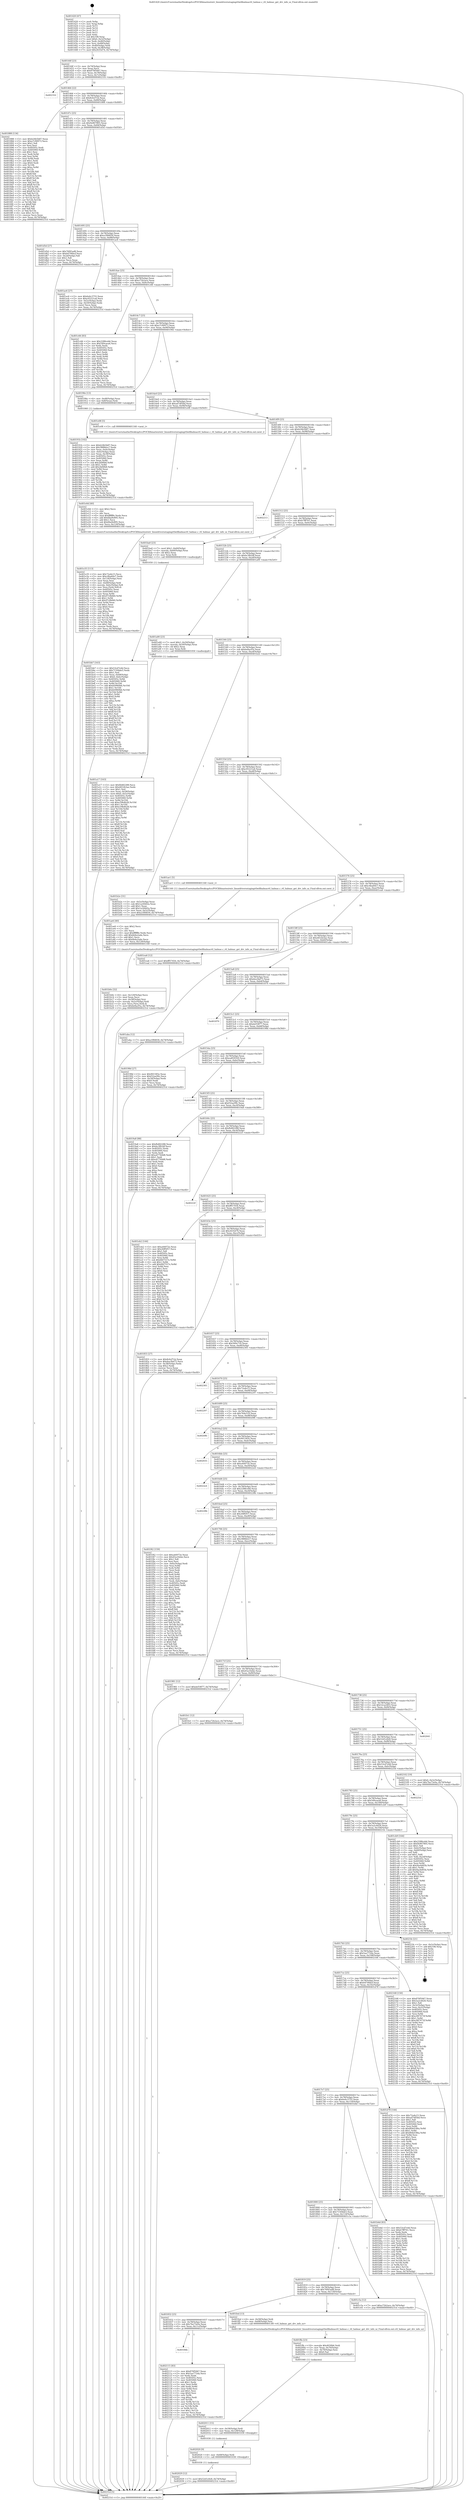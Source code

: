 digraph "0x401420" {
  label = "0x401420 (/mnt/c/Users/mathe/Desktop/tcc/POCII/binaries/extr_linuxdriversstagingrtlwifihalmacrtl_halmac.c_rtl_halmac_get_drv_info_sz_Final-ollvm.out::main(0))"
  labelloc = "t"
  node[shape=record]

  Entry [label="",width=0.3,height=0.3,shape=circle,fillcolor=black,style=filled]
  "0x40144f" [label="{
     0x40144f [23]\l
     | [instrs]\l
     &nbsp;&nbsp;0x40144f \<+3\>: mov -0x74(%rbp),%eax\l
     &nbsp;&nbsp;0x401452 \<+2\>: mov %eax,%ecx\l
     &nbsp;&nbsp;0x401454 \<+6\>: sub $0x870f5067,%ecx\l
     &nbsp;&nbsp;0x40145a \<+3\>: mov %eax,-0x78(%rbp)\l
     &nbsp;&nbsp;0x40145d \<+3\>: mov %ecx,-0x7c(%rbp)\l
     &nbsp;&nbsp;0x401460 \<+6\>: je 0000000000402316 \<main+0xef6\>\l
  }"]
  "0x402316" [label="{
     0x402316\l
  }", style=dashed]
  "0x401466" [label="{
     0x401466 [22]\l
     | [instrs]\l
     &nbsp;&nbsp;0x401466 \<+5\>: jmp 000000000040146b \<main+0x4b\>\l
     &nbsp;&nbsp;0x40146b \<+3\>: mov -0x78(%rbp),%eax\l
     &nbsp;&nbsp;0x40146e \<+5\>: sub $0x8c6cf7cb,%eax\l
     &nbsp;&nbsp;0x401473 \<+3\>: mov %eax,-0x80(%rbp)\l
     &nbsp;&nbsp;0x401476 \<+6\>: je 0000000000401888 \<main+0x468\>\l
  }"]
  Exit [label="",width=0.3,height=0.3,shape=circle,fillcolor=black,style=filled,peripheries=2]
  "0x401888" [label="{
     0x401888 [134]\l
     | [instrs]\l
     &nbsp;&nbsp;0x401888 \<+5\>: mov $0xb24b5b87,%eax\l
     &nbsp;&nbsp;0x40188d \<+5\>: mov $0xa7c90973,%ecx\l
     &nbsp;&nbsp;0x401892 \<+2\>: mov $0x1,%dl\l
     &nbsp;&nbsp;0x401894 \<+2\>: xor %esi,%esi\l
     &nbsp;&nbsp;0x401896 \<+7\>: mov 0x40505c,%edi\l
     &nbsp;&nbsp;0x40189d \<+8\>: mov 0x405060,%r8d\l
     &nbsp;&nbsp;0x4018a5 \<+3\>: sub $0x1,%esi\l
     &nbsp;&nbsp;0x4018a8 \<+3\>: mov %edi,%r9d\l
     &nbsp;&nbsp;0x4018ab \<+3\>: add %esi,%r9d\l
     &nbsp;&nbsp;0x4018ae \<+4\>: imul %r9d,%edi\l
     &nbsp;&nbsp;0x4018b2 \<+3\>: and $0x1,%edi\l
     &nbsp;&nbsp;0x4018b5 \<+3\>: cmp $0x0,%edi\l
     &nbsp;&nbsp;0x4018b8 \<+4\>: sete %r10b\l
     &nbsp;&nbsp;0x4018bc \<+4\>: cmp $0xa,%r8d\l
     &nbsp;&nbsp;0x4018c0 \<+4\>: setl %r11b\l
     &nbsp;&nbsp;0x4018c4 \<+3\>: mov %r10b,%bl\l
     &nbsp;&nbsp;0x4018c7 \<+3\>: xor $0xff,%bl\l
     &nbsp;&nbsp;0x4018ca \<+3\>: mov %r11b,%r14b\l
     &nbsp;&nbsp;0x4018cd \<+4\>: xor $0xff,%r14b\l
     &nbsp;&nbsp;0x4018d1 \<+3\>: xor $0x1,%dl\l
     &nbsp;&nbsp;0x4018d4 \<+3\>: mov %bl,%r15b\l
     &nbsp;&nbsp;0x4018d7 \<+4\>: and $0xff,%r15b\l
     &nbsp;&nbsp;0x4018db \<+3\>: and %dl,%r10b\l
     &nbsp;&nbsp;0x4018de \<+3\>: mov %r14b,%r12b\l
     &nbsp;&nbsp;0x4018e1 \<+4\>: and $0xff,%r12b\l
     &nbsp;&nbsp;0x4018e5 \<+3\>: and %dl,%r11b\l
     &nbsp;&nbsp;0x4018e8 \<+3\>: or %r10b,%r15b\l
     &nbsp;&nbsp;0x4018eb \<+3\>: or %r11b,%r12b\l
     &nbsp;&nbsp;0x4018ee \<+3\>: xor %r12b,%r15b\l
     &nbsp;&nbsp;0x4018f1 \<+3\>: or %r14b,%bl\l
     &nbsp;&nbsp;0x4018f4 \<+3\>: xor $0xff,%bl\l
     &nbsp;&nbsp;0x4018f7 \<+3\>: or $0x1,%dl\l
     &nbsp;&nbsp;0x4018fa \<+2\>: and %dl,%bl\l
     &nbsp;&nbsp;0x4018fc \<+3\>: or %bl,%r15b\l
     &nbsp;&nbsp;0x4018ff \<+4\>: test $0x1,%r15b\l
     &nbsp;&nbsp;0x401903 \<+3\>: cmovne %ecx,%eax\l
     &nbsp;&nbsp;0x401906 \<+3\>: mov %eax,-0x74(%rbp)\l
     &nbsp;&nbsp;0x401909 \<+5\>: jmp 000000000040231d \<main+0xefd\>\l
  }"]
  "0x40147c" [label="{
     0x40147c [25]\l
     | [instrs]\l
     &nbsp;&nbsp;0x40147c \<+5\>: jmp 0000000000401481 \<main+0x61\>\l
     &nbsp;&nbsp;0x401481 \<+3\>: mov -0x78(%rbp),%eax\l
     &nbsp;&nbsp;0x401484 \<+5\>: sub $0x9e807805,%eax\l
     &nbsp;&nbsp;0x401489 \<+6\>: mov %eax,-0x84(%rbp)\l
     &nbsp;&nbsp;0x40148f \<+6\>: je 0000000000401d5d \<main+0x93d\>\l
  }"]
  "0x40184b" [label="{
     0x40184b\l
  }", style=dashed]
  "0x401d5d" [label="{
     0x401d5d [27]\l
     | [instrs]\l
     &nbsp;&nbsp;0x401d5d \<+5\>: mov $0x76f45ad8,%eax\l
     &nbsp;&nbsp;0x401d62 \<+5\>: mov $0x64706bcf,%ecx\l
     &nbsp;&nbsp;0x401d67 \<+3\>: mov -0x2d(%rbp),%dl\l
     &nbsp;&nbsp;0x401d6a \<+3\>: test $0x1,%dl\l
     &nbsp;&nbsp;0x401d6d \<+3\>: cmovne %ecx,%eax\l
     &nbsp;&nbsp;0x401d70 \<+3\>: mov %eax,-0x74(%rbp)\l
     &nbsp;&nbsp;0x401d73 \<+5\>: jmp 000000000040231d \<main+0xefd\>\l
  }"]
  "0x401495" [label="{
     0x401495 [25]\l
     | [instrs]\l
     &nbsp;&nbsp;0x401495 \<+5\>: jmp 000000000040149a \<main+0x7a\>\l
     &nbsp;&nbsp;0x40149a \<+3\>: mov -0x78(%rbp),%eax\l
     &nbsp;&nbsp;0x40149d \<+5\>: sub $0xa1f84830,%eax\l
     &nbsp;&nbsp;0x4014a2 \<+6\>: mov %eax,-0x88(%rbp)\l
     &nbsp;&nbsp;0x4014a8 \<+6\>: je 0000000000401ac6 \<main+0x6a6\>\l
  }"]
  "0x402115" [label="{
     0x402115 [83]\l
     | [instrs]\l
     &nbsp;&nbsp;0x402115 \<+5\>: mov $0x870f5067,%eax\l
     &nbsp;&nbsp;0x40211a \<+5\>: mov $0x5aa772da,%ecx\l
     &nbsp;&nbsp;0x40211f \<+2\>: xor %edx,%edx\l
     &nbsp;&nbsp;0x402121 \<+7\>: mov 0x40505c,%esi\l
     &nbsp;&nbsp;0x402128 \<+7\>: mov 0x405060,%edi\l
     &nbsp;&nbsp;0x40212f \<+3\>: sub $0x1,%edx\l
     &nbsp;&nbsp;0x402132 \<+3\>: mov %esi,%r8d\l
     &nbsp;&nbsp;0x402135 \<+3\>: add %edx,%r8d\l
     &nbsp;&nbsp;0x402138 \<+4\>: imul %r8d,%esi\l
     &nbsp;&nbsp;0x40213c \<+3\>: and $0x1,%esi\l
     &nbsp;&nbsp;0x40213f \<+3\>: cmp $0x0,%esi\l
     &nbsp;&nbsp;0x402142 \<+4\>: sete %r9b\l
     &nbsp;&nbsp;0x402146 \<+3\>: cmp $0xa,%edi\l
     &nbsp;&nbsp;0x402149 \<+4\>: setl %r10b\l
     &nbsp;&nbsp;0x40214d \<+3\>: mov %r9b,%r11b\l
     &nbsp;&nbsp;0x402150 \<+3\>: and %r10b,%r11b\l
     &nbsp;&nbsp;0x402153 \<+3\>: xor %r10b,%r9b\l
     &nbsp;&nbsp;0x402156 \<+3\>: or %r9b,%r11b\l
     &nbsp;&nbsp;0x402159 \<+4\>: test $0x1,%r11b\l
     &nbsp;&nbsp;0x40215d \<+3\>: cmovne %ecx,%eax\l
     &nbsp;&nbsp;0x402160 \<+3\>: mov %eax,-0x74(%rbp)\l
     &nbsp;&nbsp;0x402163 \<+5\>: jmp 000000000040231d \<main+0xefd\>\l
  }"]
  "0x401ac6" [label="{
     0x401ac6 [27]\l
     | [instrs]\l
     &nbsp;&nbsp;0x401ac6 \<+5\>: mov $0x6e6c3755,%eax\l
     &nbsp;&nbsp;0x401acb \<+5\>: mov $0xc05221a4,%ecx\l
     &nbsp;&nbsp;0x401ad0 \<+3\>: mov -0x5c(%rbp),%edx\l
     &nbsp;&nbsp;0x401ad3 \<+3\>: cmp -0x50(%rbp),%edx\l
     &nbsp;&nbsp;0x401ad6 \<+3\>: cmovl %ecx,%eax\l
     &nbsp;&nbsp;0x401ad9 \<+3\>: mov %eax,-0x74(%rbp)\l
     &nbsp;&nbsp;0x401adc \<+5\>: jmp 000000000040231d \<main+0xefd\>\l
  }"]
  "0x4014ae" [label="{
     0x4014ae [25]\l
     | [instrs]\l
     &nbsp;&nbsp;0x4014ae \<+5\>: jmp 00000000004014b3 \<main+0x93\>\l
     &nbsp;&nbsp;0x4014b3 \<+3\>: mov -0x78(%rbp),%eax\l
     &nbsp;&nbsp;0x4014b6 \<+5\>: sub $0xa72b2ace,%eax\l
     &nbsp;&nbsp;0x4014bb \<+6\>: mov %eax,-0x8c(%rbp)\l
     &nbsp;&nbsp;0x4014c1 \<+6\>: je 0000000000401c66 \<main+0x846\>\l
  }"]
  "0x402029" [label="{
     0x402029 [12]\l
     | [instrs]\l
     &nbsp;&nbsp;0x402029 \<+7\>: movl $0x52d1e0e8,-0x74(%rbp)\l
     &nbsp;&nbsp;0x402030 \<+5\>: jmp 000000000040231d \<main+0xefd\>\l
  }"]
  "0x401c66" [label="{
     0x401c66 [83]\l
     | [instrs]\l
     &nbsp;&nbsp;0x401c66 \<+5\>: mov $0x2288ceb6,%eax\l
     &nbsp;&nbsp;0x401c6b \<+5\>: mov $0x549caea6,%ecx\l
     &nbsp;&nbsp;0x401c70 \<+2\>: xor %edx,%edx\l
     &nbsp;&nbsp;0x401c72 \<+7\>: mov 0x40505c,%esi\l
     &nbsp;&nbsp;0x401c79 \<+7\>: mov 0x405060,%edi\l
     &nbsp;&nbsp;0x401c80 \<+3\>: sub $0x1,%edx\l
     &nbsp;&nbsp;0x401c83 \<+3\>: mov %esi,%r8d\l
     &nbsp;&nbsp;0x401c86 \<+3\>: add %edx,%r8d\l
     &nbsp;&nbsp;0x401c89 \<+4\>: imul %r8d,%esi\l
     &nbsp;&nbsp;0x401c8d \<+3\>: and $0x1,%esi\l
     &nbsp;&nbsp;0x401c90 \<+3\>: cmp $0x0,%esi\l
     &nbsp;&nbsp;0x401c93 \<+4\>: sete %r9b\l
     &nbsp;&nbsp;0x401c97 \<+3\>: cmp $0xa,%edi\l
     &nbsp;&nbsp;0x401c9a \<+4\>: setl %r10b\l
     &nbsp;&nbsp;0x401c9e \<+3\>: mov %r9b,%r11b\l
     &nbsp;&nbsp;0x401ca1 \<+3\>: and %r10b,%r11b\l
     &nbsp;&nbsp;0x401ca4 \<+3\>: xor %r10b,%r9b\l
     &nbsp;&nbsp;0x401ca7 \<+3\>: or %r9b,%r11b\l
     &nbsp;&nbsp;0x401caa \<+4\>: test $0x1,%r11b\l
     &nbsp;&nbsp;0x401cae \<+3\>: cmovne %ecx,%eax\l
     &nbsp;&nbsp;0x401cb1 \<+3\>: mov %eax,-0x74(%rbp)\l
     &nbsp;&nbsp;0x401cb4 \<+5\>: jmp 000000000040231d \<main+0xefd\>\l
  }"]
  "0x4014c7" [label="{
     0x4014c7 [25]\l
     | [instrs]\l
     &nbsp;&nbsp;0x4014c7 \<+5\>: jmp 00000000004014cc \<main+0xac\>\l
     &nbsp;&nbsp;0x4014cc \<+3\>: mov -0x78(%rbp),%eax\l
     &nbsp;&nbsp;0x4014cf \<+5\>: sub $0xa7c90973,%eax\l
     &nbsp;&nbsp;0x4014d4 \<+6\>: mov %eax,-0x90(%rbp)\l
     &nbsp;&nbsp;0x4014da \<+6\>: je 000000000040190e \<main+0x4ee\>\l
  }"]
  "0x402020" [label="{
     0x402020 [9]\l
     | [instrs]\l
     &nbsp;&nbsp;0x402020 \<+4\>: mov -0x68(%rbp),%rdi\l
     &nbsp;&nbsp;0x402024 \<+5\>: call 0000000000401030 \<free@plt\>\l
     | [calls]\l
     &nbsp;&nbsp;0x401030 \{1\} (unknown)\l
  }"]
  "0x40190e" [label="{
     0x40190e [13]\l
     | [instrs]\l
     &nbsp;&nbsp;0x40190e \<+4\>: mov -0x48(%rbp),%rax\l
     &nbsp;&nbsp;0x401912 \<+4\>: mov 0x8(%rax),%rdi\l
     &nbsp;&nbsp;0x401916 \<+5\>: call 0000000000401060 \<atoi@plt\>\l
     | [calls]\l
     &nbsp;&nbsp;0x401060 \{1\} (unknown)\l
  }"]
  "0x4014e0" [label="{
     0x4014e0 [25]\l
     | [instrs]\l
     &nbsp;&nbsp;0x4014e0 \<+5\>: jmp 00000000004014e5 \<main+0xc5\>\l
     &nbsp;&nbsp;0x4014e5 \<+3\>: mov -0x78(%rbp),%eax\l
     &nbsp;&nbsp;0x4014e8 \<+5\>: sub $0xad7df5bd,%eax\l
     &nbsp;&nbsp;0x4014ed \<+6\>: mov %eax,-0x94(%rbp)\l
     &nbsp;&nbsp;0x4014f3 \<+6\>: je 0000000000401e08 \<main+0x9e8\>\l
  }"]
  "0x402011" [label="{
     0x402011 [15]\l
     | [instrs]\l
     &nbsp;&nbsp;0x402011 \<+4\>: mov -0x58(%rbp),%rdi\l
     &nbsp;&nbsp;0x402015 \<+6\>: mov %eax,-0x128(%rbp)\l
     &nbsp;&nbsp;0x40201b \<+5\>: call 0000000000401030 \<free@plt\>\l
     | [calls]\l
     &nbsp;&nbsp;0x401030 \{1\} (unknown)\l
  }"]
  "0x401e08" [label="{
     0x401e08 [5]\l
     | [instrs]\l
     &nbsp;&nbsp;0x401e08 \<+5\>: call 0000000000401160 \<next_i\>\l
     | [calls]\l
     &nbsp;&nbsp;0x401160 \{1\} (/mnt/c/Users/mathe/Desktop/tcc/POCII/binaries/extr_linuxdriversstagingrtlwifihalmacrtl_halmac.c_rtl_halmac_get_drv_info_sz_Final-ollvm.out::next_i)\l
  }"]
  "0x4014f9" [label="{
     0x4014f9 [25]\l
     | [instrs]\l
     &nbsp;&nbsp;0x4014f9 \<+5\>: jmp 00000000004014fe \<main+0xde\>\l
     &nbsp;&nbsp;0x4014fe \<+3\>: mov -0x78(%rbp),%eax\l
     &nbsp;&nbsp;0x401501 \<+5\>: sub $0xb24b5b87,%eax\l
     &nbsp;&nbsp;0x401506 \<+6\>: mov %eax,-0x98(%rbp)\l
     &nbsp;&nbsp;0x40150c \<+6\>: je 0000000000402213 \<main+0xdf3\>\l
  }"]
  "0x401ffa" [label="{
     0x401ffa [23]\l
     | [instrs]\l
     &nbsp;&nbsp;0x401ffa \<+10\>: movabs $0x4030b6,%rdi\l
     &nbsp;&nbsp;0x402004 \<+3\>: mov %eax,-0x70(%rbp)\l
     &nbsp;&nbsp;0x402007 \<+3\>: mov -0x70(%rbp),%esi\l
     &nbsp;&nbsp;0x40200a \<+2\>: mov $0x0,%al\l
     &nbsp;&nbsp;0x40200c \<+5\>: call 0000000000401040 \<printf@plt\>\l
     | [calls]\l
     &nbsp;&nbsp;0x401040 \{1\} (unknown)\l
  }"]
  "0x402213" [label="{
     0x402213\l
  }", style=dashed]
  "0x401512" [label="{
     0x401512 [25]\l
     | [instrs]\l
     &nbsp;&nbsp;0x401512 \<+5\>: jmp 0000000000401517 \<main+0xf7\>\l
     &nbsp;&nbsp;0x401517 \<+3\>: mov -0x78(%rbp),%eax\l
     &nbsp;&nbsp;0x40151a \<+5\>: sub $0xb7fff761,%eax\l
     &nbsp;&nbsp;0x40151f \<+6\>: mov %eax,-0x9c(%rbp)\l
     &nbsp;&nbsp;0x401525 \<+6\>: je 0000000000401ba0 \<main+0x780\>\l
  }"]
  "0x401832" [label="{
     0x401832 [25]\l
     | [instrs]\l
     &nbsp;&nbsp;0x401832 \<+5\>: jmp 0000000000401837 \<main+0x417\>\l
     &nbsp;&nbsp;0x401837 \<+3\>: mov -0x78(%rbp),%eax\l
     &nbsp;&nbsp;0x40183a \<+5\>: sub $0x7ba73e0a,%eax\l
     &nbsp;&nbsp;0x40183f \<+6\>: mov %eax,-0x11c(%rbp)\l
     &nbsp;&nbsp;0x401845 \<+6\>: je 0000000000402115 \<main+0xcf5\>\l
  }"]
  "0x401ba0" [label="{
     0x401ba0 [23]\l
     | [instrs]\l
     &nbsp;&nbsp;0x401ba0 \<+7\>: movl $0x1,-0x60(%rbp)\l
     &nbsp;&nbsp;0x401ba7 \<+4\>: movslq -0x60(%rbp),%rax\l
     &nbsp;&nbsp;0x401bab \<+4\>: shl $0x2,%rax\l
     &nbsp;&nbsp;0x401baf \<+3\>: mov %rax,%rdi\l
     &nbsp;&nbsp;0x401bb2 \<+5\>: call 0000000000401050 \<malloc@plt\>\l
     | [calls]\l
     &nbsp;&nbsp;0x401050 \{1\} (unknown)\l
  }"]
  "0x40152b" [label="{
     0x40152b [25]\l
     | [instrs]\l
     &nbsp;&nbsp;0x40152b \<+5\>: jmp 0000000000401530 \<main+0x110\>\l
     &nbsp;&nbsp;0x401530 \<+3\>: mov -0x78(%rbp),%eax\l
     &nbsp;&nbsp;0x401533 \<+5\>: sub $0xbc3fb2df,%eax\l
     &nbsp;&nbsp;0x401538 \<+6\>: mov %eax,-0xa0(%rbp)\l
     &nbsp;&nbsp;0x40153e \<+6\>: je 0000000000401a00 \<main+0x5e0\>\l
  }"]
  "0x401fed" [label="{
     0x401fed [13]\l
     | [instrs]\l
     &nbsp;&nbsp;0x401fed \<+4\>: mov -0x58(%rbp),%rdi\l
     &nbsp;&nbsp;0x401ff1 \<+4\>: mov -0x68(%rbp),%rsi\l
     &nbsp;&nbsp;0x401ff5 \<+5\>: call 00000000004013f0 \<rtl_halmac_get_drv_info_sz\>\l
     | [calls]\l
     &nbsp;&nbsp;0x4013f0 \{1\} (/mnt/c/Users/mathe/Desktop/tcc/POCII/binaries/extr_linuxdriversstagingrtlwifihalmacrtl_halmac.c_rtl_halmac_get_drv_info_sz_Final-ollvm.out::rtl_halmac_get_drv_info_sz)\l
  }"]
  "0x401a00" [label="{
     0x401a00 [23]\l
     | [instrs]\l
     &nbsp;&nbsp;0x401a00 \<+7\>: movl $0x1,-0x50(%rbp)\l
     &nbsp;&nbsp;0x401a07 \<+4\>: movslq -0x50(%rbp),%rax\l
     &nbsp;&nbsp;0x401a0b \<+4\>: shl $0x2,%rax\l
     &nbsp;&nbsp;0x401a0f \<+3\>: mov %rax,%rdi\l
     &nbsp;&nbsp;0x401a12 \<+5\>: call 0000000000401050 \<malloc@plt\>\l
     | [calls]\l
     &nbsp;&nbsp;0x401050 \{1\} (unknown)\l
  }"]
  "0x401544" [label="{
     0x401544 [25]\l
     | [instrs]\l
     &nbsp;&nbsp;0x401544 \<+5\>: jmp 0000000000401549 \<main+0x129\>\l
     &nbsp;&nbsp;0x401549 \<+3\>: mov -0x78(%rbp),%eax\l
     &nbsp;&nbsp;0x40154c \<+5\>: sub $0xbe8acf5a,%eax\l
     &nbsp;&nbsp;0x401551 \<+6\>: mov %eax,-0xa4(%rbp)\l
     &nbsp;&nbsp;0x401557 \<+6\>: je 0000000000401b2e \<main+0x70e\>\l
  }"]
  "0x401e35" [label="{
     0x401e35 [113]\l
     | [instrs]\l
     &nbsp;&nbsp;0x401e35 \<+5\>: mov $0x72a4e15,%ecx\l
     &nbsp;&nbsp;0x401e3a \<+5\>: mov $0xc4ba60e7,%edx\l
     &nbsp;&nbsp;0x401e3f \<+6\>: mov -0x124(%rbp),%esi\l
     &nbsp;&nbsp;0x401e45 \<+3\>: imul %eax,%esi\l
     &nbsp;&nbsp;0x401e48 \<+4\>: mov -0x68(%rbp),%rdi\l
     &nbsp;&nbsp;0x401e4c \<+4\>: movslq -0x6c(%rbp),%r8\l
     &nbsp;&nbsp;0x401e50 \<+4\>: mov %esi,(%rdi,%r8,4)\l
     &nbsp;&nbsp;0x401e54 \<+7\>: mov 0x40505c,%eax\l
     &nbsp;&nbsp;0x401e5b \<+7\>: mov 0x405060,%esi\l
     &nbsp;&nbsp;0x401e62 \<+3\>: mov %eax,%r9d\l
     &nbsp;&nbsp;0x401e65 \<+7\>: add $0x97cfb840,%r9d\l
     &nbsp;&nbsp;0x401e6c \<+4\>: sub $0x1,%r9d\l
     &nbsp;&nbsp;0x401e70 \<+7\>: sub $0x97cfb840,%r9d\l
     &nbsp;&nbsp;0x401e77 \<+4\>: imul %r9d,%eax\l
     &nbsp;&nbsp;0x401e7b \<+3\>: and $0x1,%eax\l
     &nbsp;&nbsp;0x401e7e \<+3\>: cmp $0x0,%eax\l
     &nbsp;&nbsp;0x401e81 \<+4\>: sete %r10b\l
     &nbsp;&nbsp;0x401e85 \<+3\>: cmp $0xa,%esi\l
     &nbsp;&nbsp;0x401e88 \<+4\>: setl %r11b\l
     &nbsp;&nbsp;0x401e8c \<+3\>: mov %r10b,%bl\l
     &nbsp;&nbsp;0x401e8f \<+3\>: and %r11b,%bl\l
     &nbsp;&nbsp;0x401e92 \<+3\>: xor %r11b,%r10b\l
     &nbsp;&nbsp;0x401e95 \<+3\>: or %r10b,%bl\l
     &nbsp;&nbsp;0x401e98 \<+3\>: test $0x1,%bl\l
     &nbsp;&nbsp;0x401e9b \<+3\>: cmovne %edx,%ecx\l
     &nbsp;&nbsp;0x401e9e \<+3\>: mov %ecx,-0x74(%rbp)\l
     &nbsp;&nbsp;0x401ea1 \<+5\>: jmp 000000000040231d \<main+0xefd\>\l
  }"]
  "0x401b2e" [label="{
     0x401b2e [31]\l
     | [instrs]\l
     &nbsp;&nbsp;0x401b2e \<+3\>: mov -0x5c(%rbp),%eax\l
     &nbsp;&nbsp;0x401b31 \<+5\>: sub $0x1a244d2a,%eax\l
     &nbsp;&nbsp;0x401b36 \<+3\>: add $0x1,%eax\l
     &nbsp;&nbsp;0x401b39 \<+5\>: add $0x1a244d2a,%eax\l
     &nbsp;&nbsp;0x401b3e \<+3\>: mov %eax,-0x5c(%rbp)\l
     &nbsp;&nbsp;0x401b41 \<+7\>: movl $0xa1f84830,-0x74(%rbp)\l
     &nbsp;&nbsp;0x401b48 \<+5\>: jmp 000000000040231d \<main+0xefd\>\l
  }"]
  "0x40155d" [label="{
     0x40155d [25]\l
     | [instrs]\l
     &nbsp;&nbsp;0x40155d \<+5\>: jmp 0000000000401562 \<main+0x142\>\l
     &nbsp;&nbsp;0x401562 \<+3\>: mov -0x78(%rbp),%eax\l
     &nbsp;&nbsp;0x401565 \<+5\>: sub $0xc05221a4,%eax\l
     &nbsp;&nbsp;0x40156a \<+6\>: mov %eax,-0xa8(%rbp)\l
     &nbsp;&nbsp;0x401570 \<+6\>: je 0000000000401ae1 \<main+0x6c1\>\l
  }"]
  "0x401e0d" [label="{
     0x401e0d [40]\l
     | [instrs]\l
     &nbsp;&nbsp;0x401e0d \<+5\>: mov $0x2,%ecx\l
     &nbsp;&nbsp;0x401e12 \<+1\>: cltd\l
     &nbsp;&nbsp;0x401e13 \<+2\>: idiv %ecx\l
     &nbsp;&nbsp;0x401e15 \<+6\>: imul $0xfffffffe,%edx,%ecx\l
     &nbsp;&nbsp;0x401e1b \<+6\>: add $0x6ba9e895,%ecx\l
     &nbsp;&nbsp;0x401e21 \<+3\>: add $0x1,%ecx\l
     &nbsp;&nbsp;0x401e24 \<+6\>: sub $0x6ba9e895,%ecx\l
     &nbsp;&nbsp;0x401e2a \<+6\>: mov %ecx,-0x124(%rbp)\l
     &nbsp;&nbsp;0x401e30 \<+5\>: call 0000000000401160 \<next_i\>\l
     | [calls]\l
     &nbsp;&nbsp;0x401160 \{1\} (/mnt/c/Users/mathe/Desktop/tcc/POCII/binaries/extr_linuxdriversstagingrtlwifihalmacrtl_halmac.c_rtl_halmac_get_drv_info_sz_Final-ollvm.out::next_i)\l
  }"]
  "0x401ae1" [label="{
     0x401ae1 [5]\l
     | [instrs]\l
     &nbsp;&nbsp;0x401ae1 \<+5\>: call 0000000000401160 \<next_i\>\l
     | [calls]\l
     &nbsp;&nbsp;0x401160 \{1\} (/mnt/c/Users/mathe/Desktop/tcc/POCII/binaries/extr_linuxdriversstagingrtlwifihalmacrtl_halmac.c_rtl_halmac_get_drv_info_sz_Final-ollvm.out::next_i)\l
  }"]
  "0x401576" [label="{
     0x401576 [25]\l
     | [instrs]\l
     &nbsp;&nbsp;0x401576 \<+5\>: jmp 000000000040157b \<main+0x15b\>\l
     &nbsp;&nbsp;0x40157b \<+3\>: mov -0x78(%rbp),%eax\l
     &nbsp;&nbsp;0x40157e \<+5\>: sub $0xc4ba60e7,%eax\l
     &nbsp;&nbsp;0x401583 \<+6\>: mov %eax,-0xac(%rbp)\l
     &nbsp;&nbsp;0x401589 \<+6\>: je 0000000000401ea6 \<main+0xa86\>\l
  }"]
  "0x401819" [label="{
     0x401819 [25]\l
     | [instrs]\l
     &nbsp;&nbsp;0x401819 \<+5\>: jmp 000000000040181e \<main+0x3fe\>\l
     &nbsp;&nbsp;0x40181e \<+3\>: mov -0x78(%rbp),%eax\l
     &nbsp;&nbsp;0x401821 \<+5\>: sub $0x76f45ad8,%eax\l
     &nbsp;&nbsp;0x401826 \<+6\>: mov %eax,-0x118(%rbp)\l
     &nbsp;&nbsp;0x40182c \<+6\>: je 0000000000401fed \<main+0xbcd\>\l
  }"]
  "0x401ea6" [label="{
     0x401ea6 [12]\l
     | [instrs]\l
     &nbsp;&nbsp;0x401ea6 \<+7\>: movl $0xfff57456,-0x74(%rbp)\l
     &nbsp;&nbsp;0x401ead \<+5\>: jmp 000000000040231d \<main+0xefd\>\l
  }"]
  "0x40158f" [label="{
     0x40158f [25]\l
     | [instrs]\l
     &nbsp;&nbsp;0x40158f \<+5\>: jmp 0000000000401594 \<main+0x174\>\l
     &nbsp;&nbsp;0x401594 \<+3\>: mov -0x78(%rbp),%eax\l
     &nbsp;&nbsp;0x401597 \<+5\>: sub $0xd452b3ae,%eax\l
     &nbsp;&nbsp;0x40159c \<+6\>: mov %eax,-0xb0(%rbp)\l
     &nbsp;&nbsp;0x4015a2 \<+6\>: je 0000000000401aba \<main+0x69a\>\l
  }"]
  "0x401c5a" [label="{
     0x401c5a [12]\l
     | [instrs]\l
     &nbsp;&nbsp;0x401c5a \<+7\>: movl $0xa72b2ace,-0x74(%rbp)\l
     &nbsp;&nbsp;0x401c61 \<+5\>: jmp 000000000040231d \<main+0xefd\>\l
  }"]
  "0x401aba" [label="{
     0x401aba [12]\l
     | [instrs]\l
     &nbsp;&nbsp;0x401aba \<+7\>: movl $0xa1f84830,-0x74(%rbp)\l
     &nbsp;&nbsp;0x401ac1 \<+5\>: jmp 000000000040231d \<main+0xefd\>\l
  }"]
  "0x4015a8" [label="{
     0x4015a8 [25]\l
     | [instrs]\l
     &nbsp;&nbsp;0x4015a8 \<+5\>: jmp 00000000004015ad \<main+0x18d\>\l
     &nbsp;&nbsp;0x4015ad \<+3\>: mov -0x78(%rbp),%eax\l
     &nbsp;&nbsp;0x4015b0 \<+5\>: sub $0xdea3bd75,%eax\l
     &nbsp;&nbsp;0x4015b5 \<+6\>: mov %eax,-0xb4(%rbp)\l
     &nbsp;&nbsp;0x4015bb \<+6\>: je 0000000000401870 \<main+0x450\>\l
  }"]
  "0x401bb7" [label="{
     0x401bb7 [163]\l
     | [instrs]\l
     &nbsp;&nbsp;0x401bb7 \<+5\>: mov $0x53cd7e4d,%ecx\l
     &nbsp;&nbsp;0x401bbc \<+5\>: mov $0x71504de5,%edx\l
     &nbsp;&nbsp;0x401bc1 \<+3\>: mov $0x1,%sil\l
     &nbsp;&nbsp;0x401bc4 \<+4\>: mov %rax,-0x68(%rbp)\l
     &nbsp;&nbsp;0x401bc8 \<+7\>: movl $0x0,-0x6c(%rbp)\l
     &nbsp;&nbsp;0x401bcf \<+8\>: mov 0x40505c,%r8d\l
     &nbsp;&nbsp;0x401bd7 \<+8\>: mov 0x405060,%r9d\l
     &nbsp;&nbsp;0x401bdf \<+3\>: mov %r8d,%r10d\l
     &nbsp;&nbsp;0x401be2 \<+7\>: add $0xfe0960b6,%r10d\l
     &nbsp;&nbsp;0x401be9 \<+4\>: sub $0x1,%r10d\l
     &nbsp;&nbsp;0x401bed \<+7\>: sub $0xfe0960b6,%r10d\l
     &nbsp;&nbsp;0x401bf4 \<+4\>: imul %r10d,%r8d\l
     &nbsp;&nbsp;0x401bf8 \<+4\>: and $0x1,%r8d\l
     &nbsp;&nbsp;0x401bfc \<+4\>: cmp $0x0,%r8d\l
     &nbsp;&nbsp;0x401c00 \<+4\>: sete %r11b\l
     &nbsp;&nbsp;0x401c04 \<+4\>: cmp $0xa,%r9d\l
     &nbsp;&nbsp;0x401c08 \<+3\>: setl %bl\l
     &nbsp;&nbsp;0x401c0b \<+3\>: mov %r11b,%r14b\l
     &nbsp;&nbsp;0x401c0e \<+4\>: xor $0xff,%r14b\l
     &nbsp;&nbsp;0x401c12 \<+3\>: mov %bl,%r15b\l
     &nbsp;&nbsp;0x401c15 \<+4\>: xor $0xff,%r15b\l
     &nbsp;&nbsp;0x401c19 \<+4\>: xor $0x1,%sil\l
     &nbsp;&nbsp;0x401c1d \<+3\>: mov %r14b,%r12b\l
     &nbsp;&nbsp;0x401c20 \<+4\>: and $0xff,%r12b\l
     &nbsp;&nbsp;0x401c24 \<+3\>: and %sil,%r11b\l
     &nbsp;&nbsp;0x401c27 \<+3\>: mov %r15b,%r13b\l
     &nbsp;&nbsp;0x401c2a \<+4\>: and $0xff,%r13b\l
     &nbsp;&nbsp;0x401c2e \<+3\>: and %sil,%bl\l
     &nbsp;&nbsp;0x401c31 \<+3\>: or %r11b,%r12b\l
     &nbsp;&nbsp;0x401c34 \<+3\>: or %bl,%r13b\l
     &nbsp;&nbsp;0x401c37 \<+3\>: xor %r13b,%r12b\l
     &nbsp;&nbsp;0x401c3a \<+3\>: or %r15b,%r14b\l
     &nbsp;&nbsp;0x401c3d \<+4\>: xor $0xff,%r14b\l
     &nbsp;&nbsp;0x401c41 \<+4\>: or $0x1,%sil\l
     &nbsp;&nbsp;0x401c45 \<+3\>: and %sil,%r14b\l
     &nbsp;&nbsp;0x401c48 \<+3\>: or %r14b,%r12b\l
     &nbsp;&nbsp;0x401c4b \<+4\>: test $0x1,%r12b\l
     &nbsp;&nbsp;0x401c4f \<+3\>: cmovne %edx,%ecx\l
     &nbsp;&nbsp;0x401c52 \<+3\>: mov %ecx,-0x74(%rbp)\l
     &nbsp;&nbsp;0x401c55 \<+5\>: jmp 000000000040231d \<main+0xefd\>\l
  }"]
  "0x401870" [label="{
     0x401870\l
  }", style=dashed]
  "0x4015c1" [label="{
     0x4015c1 [25]\l
     | [instrs]\l
     &nbsp;&nbsp;0x4015c1 \<+5\>: jmp 00000000004015c6 \<main+0x1a6\>\l
     &nbsp;&nbsp;0x4015c6 \<+3\>: mov -0x78(%rbp),%eax\l
     &nbsp;&nbsp;0x4015c9 \<+5\>: sub $0xdef18f77,%eax\l
     &nbsp;&nbsp;0x4015ce \<+6\>: mov %eax,-0xb8(%rbp)\l
     &nbsp;&nbsp;0x4015d4 \<+6\>: je 000000000040198d \<main+0x56d\>\l
  }"]
  "0x401800" [label="{
     0x401800 [25]\l
     | [instrs]\l
     &nbsp;&nbsp;0x401800 \<+5\>: jmp 0000000000401805 \<main+0x3e5\>\l
     &nbsp;&nbsp;0x401805 \<+3\>: mov -0x78(%rbp),%eax\l
     &nbsp;&nbsp;0x401808 \<+5\>: sub $0x71504de5,%eax\l
     &nbsp;&nbsp;0x40180d \<+6\>: mov %eax,-0x114(%rbp)\l
     &nbsp;&nbsp;0x401813 \<+6\>: je 0000000000401c5a \<main+0x83a\>\l
  }"]
  "0x40198d" [label="{
     0x40198d [27]\l
     | [instrs]\l
     &nbsp;&nbsp;0x40198d \<+5\>: mov $0x901585e,%eax\l
     &nbsp;&nbsp;0x401992 \<+5\>: mov $0xf32ae99c,%ecx\l
     &nbsp;&nbsp;0x401997 \<+3\>: mov -0x34(%rbp),%edx\l
     &nbsp;&nbsp;0x40199a \<+3\>: cmp $0x0,%edx\l
     &nbsp;&nbsp;0x40199d \<+3\>: cmove %ecx,%eax\l
     &nbsp;&nbsp;0x4019a0 \<+3\>: mov %eax,-0x74(%rbp)\l
     &nbsp;&nbsp;0x4019a3 \<+5\>: jmp 000000000040231d \<main+0xefd\>\l
  }"]
  "0x4015da" [label="{
     0x4015da [25]\l
     | [instrs]\l
     &nbsp;&nbsp;0x4015da \<+5\>: jmp 00000000004015df \<main+0x1bf\>\l
     &nbsp;&nbsp;0x4015df \<+3\>: mov -0x78(%rbp),%eax\l
     &nbsp;&nbsp;0x4015e2 \<+5\>: sub $0xea859320,%eax\l
     &nbsp;&nbsp;0x4015e7 \<+6\>: mov %eax,-0xbc(%rbp)\l
     &nbsp;&nbsp;0x4015ed \<+6\>: je 0000000000402099 \<main+0xc79\>\l
  }"]
  "0x401b4d" [label="{
     0x401b4d [83]\l
     | [instrs]\l
     &nbsp;&nbsp;0x401b4d \<+5\>: mov $0x53cd7e4d,%eax\l
     &nbsp;&nbsp;0x401b52 \<+5\>: mov $0xb7fff761,%ecx\l
     &nbsp;&nbsp;0x401b57 \<+2\>: xor %edx,%edx\l
     &nbsp;&nbsp;0x401b59 \<+7\>: mov 0x40505c,%esi\l
     &nbsp;&nbsp;0x401b60 \<+7\>: mov 0x405060,%edi\l
     &nbsp;&nbsp;0x401b67 \<+3\>: sub $0x1,%edx\l
     &nbsp;&nbsp;0x401b6a \<+3\>: mov %esi,%r8d\l
     &nbsp;&nbsp;0x401b6d \<+3\>: add %edx,%r8d\l
     &nbsp;&nbsp;0x401b70 \<+4\>: imul %r8d,%esi\l
     &nbsp;&nbsp;0x401b74 \<+3\>: and $0x1,%esi\l
     &nbsp;&nbsp;0x401b77 \<+3\>: cmp $0x0,%esi\l
     &nbsp;&nbsp;0x401b7a \<+4\>: sete %r9b\l
     &nbsp;&nbsp;0x401b7e \<+3\>: cmp $0xa,%edi\l
     &nbsp;&nbsp;0x401b81 \<+4\>: setl %r10b\l
     &nbsp;&nbsp;0x401b85 \<+3\>: mov %r9b,%r11b\l
     &nbsp;&nbsp;0x401b88 \<+3\>: and %r10b,%r11b\l
     &nbsp;&nbsp;0x401b8b \<+3\>: xor %r10b,%r9b\l
     &nbsp;&nbsp;0x401b8e \<+3\>: or %r9b,%r11b\l
     &nbsp;&nbsp;0x401b91 \<+4\>: test $0x1,%r11b\l
     &nbsp;&nbsp;0x401b95 \<+3\>: cmovne %ecx,%eax\l
     &nbsp;&nbsp;0x401b98 \<+3\>: mov %eax,-0x74(%rbp)\l
     &nbsp;&nbsp;0x401b9b \<+5\>: jmp 000000000040231d \<main+0xefd\>\l
  }"]
  "0x402099" [label="{
     0x402099\l
  }", style=dashed]
  "0x4015f3" [label="{
     0x4015f3 [25]\l
     | [instrs]\l
     &nbsp;&nbsp;0x4015f3 \<+5\>: jmp 00000000004015f8 \<main+0x1d8\>\l
     &nbsp;&nbsp;0x4015f8 \<+3\>: mov -0x78(%rbp),%eax\l
     &nbsp;&nbsp;0x4015fb \<+5\>: sub $0xf32ae99c,%eax\l
     &nbsp;&nbsp;0x401600 \<+6\>: mov %eax,-0xc0(%rbp)\l
     &nbsp;&nbsp;0x401606 \<+6\>: je 00000000004019a8 \<main+0x588\>\l
  }"]
  "0x4017e7" [label="{
     0x4017e7 [25]\l
     | [instrs]\l
     &nbsp;&nbsp;0x4017e7 \<+5\>: jmp 00000000004017ec \<main+0x3cc\>\l
     &nbsp;&nbsp;0x4017ec \<+3\>: mov -0x78(%rbp),%eax\l
     &nbsp;&nbsp;0x4017ef \<+5\>: sub $0x6e6c3755,%eax\l
     &nbsp;&nbsp;0x4017f4 \<+6\>: mov %eax,-0x110(%rbp)\l
     &nbsp;&nbsp;0x4017fa \<+6\>: je 0000000000401b4d \<main+0x72d\>\l
  }"]
  "0x4019a8" [label="{
     0x4019a8 [88]\l
     | [instrs]\l
     &nbsp;&nbsp;0x4019a8 \<+5\>: mov $0xfb482288,%eax\l
     &nbsp;&nbsp;0x4019ad \<+5\>: mov $0xbc3fb2df,%ecx\l
     &nbsp;&nbsp;0x4019b2 \<+7\>: mov 0x40505c,%edx\l
     &nbsp;&nbsp;0x4019b9 \<+7\>: mov 0x405060,%esi\l
     &nbsp;&nbsp;0x4019c0 \<+2\>: mov %edx,%edi\l
     &nbsp;&nbsp;0x4019c2 \<+6\>: add $0xa477b9d8,%edi\l
     &nbsp;&nbsp;0x4019c8 \<+3\>: sub $0x1,%edi\l
     &nbsp;&nbsp;0x4019cb \<+6\>: sub $0xa477b9d8,%edi\l
     &nbsp;&nbsp;0x4019d1 \<+3\>: imul %edi,%edx\l
     &nbsp;&nbsp;0x4019d4 \<+3\>: and $0x1,%edx\l
     &nbsp;&nbsp;0x4019d7 \<+3\>: cmp $0x0,%edx\l
     &nbsp;&nbsp;0x4019da \<+4\>: sete %r8b\l
     &nbsp;&nbsp;0x4019de \<+3\>: cmp $0xa,%esi\l
     &nbsp;&nbsp;0x4019e1 \<+4\>: setl %r9b\l
     &nbsp;&nbsp;0x4019e5 \<+3\>: mov %r8b,%r10b\l
     &nbsp;&nbsp;0x4019e8 \<+3\>: and %r9b,%r10b\l
     &nbsp;&nbsp;0x4019eb \<+3\>: xor %r9b,%r8b\l
     &nbsp;&nbsp;0x4019ee \<+3\>: or %r8b,%r10b\l
     &nbsp;&nbsp;0x4019f1 \<+4\>: test $0x1,%r10b\l
     &nbsp;&nbsp;0x4019f5 \<+3\>: cmovne %ecx,%eax\l
     &nbsp;&nbsp;0x4019f8 \<+3\>: mov %eax,-0x74(%rbp)\l
     &nbsp;&nbsp;0x4019fb \<+5\>: jmp 000000000040231d \<main+0xefd\>\l
  }"]
  "0x40160c" [label="{
     0x40160c [25]\l
     | [instrs]\l
     &nbsp;&nbsp;0x40160c \<+5\>: jmp 0000000000401611 \<main+0x1f1\>\l
     &nbsp;&nbsp;0x401611 \<+3\>: mov -0x78(%rbp),%eax\l
     &nbsp;&nbsp;0x401614 \<+5\>: sub $0xfb482288,%eax\l
     &nbsp;&nbsp;0x401619 \<+6\>: mov %eax,-0xc4(%rbp)\l
     &nbsp;&nbsp;0x40161f \<+6\>: je 000000000040222f \<main+0xe0f\>\l
  }"]
  "0x401d78" [label="{
     0x401d78 [144]\l
     | [instrs]\l
     &nbsp;&nbsp;0x401d78 \<+5\>: mov $0x72a4e15,%eax\l
     &nbsp;&nbsp;0x401d7d \<+5\>: mov $0xad7df5bd,%ecx\l
     &nbsp;&nbsp;0x401d82 \<+2\>: mov $0x1,%dl\l
     &nbsp;&nbsp;0x401d84 \<+7\>: mov 0x40505c,%esi\l
     &nbsp;&nbsp;0x401d8b \<+7\>: mov 0x405060,%edi\l
     &nbsp;&nbsp;0x401d92 \<+3\>: mov %esi,%r8d\l
     &nbsp;&nbsp;0x401d95 \<+7\>: sub $0x804d186a,%r8d\l
     &nbsp;&nbsp;0x401d9c \<+4\>: sub $0x1,%r8d\l
     &nbsp;&nbsp;0x401da0 \<+7\>: add $0x804d186a,%r8d\l
     &nbsp;&nbsp;0x401da7 \<+4\>: imul %r8d,%esi\l
     &nbsp;&nbsp;0x401dab \<+3\>: and $0x1,%esi\l
     &nbsp;&nbsp;0x401dae \<+3\>: cmp $0x0,%esi\l
     &nbsp;&nbsp;0x401db1 \<+4\>: sete %r9b\l
     &nbsp;&nbsp;0x401db5 \<+3\>: cmp $0xa,%edi\l
     &nbsp;&nbsp;0x401db8 \<+4\>: setl %r10b\l
     &nbsp;&nbsp;0x401dbc \<+3\>: mov %r9b,%r11b\l
     &nbsp;&nbsp;0x401dbf \<+4\>: xor $0xff,%r11b\l
     &nbsp;&nbsp;0x401dc3 \<+3\>: mov %r10b,%bl\l
     &nbsp;&nbsp;0x401dc6 \<+3\>: xor $0xff,%bl\l
     &nbsp;&nbsp;0x401dc9 \<+3\>: xor $0x0,%dl\l
     &nbsp;&nbsp;0x401dcc \<+3\>: mov %r11b,%r14b\l
     &nbsp;&nbsp;0x401dcf \<+4\>: and $0x0,%r14b\l
     &nbsp;&nbsp;0x401dd3 \<+3\>: and %dl,%r9b\l
     &nbsp;&nbsp;0x401dd6 \<+3\>: mov %bl,%r15b\l
     &nbsp;&nbsp;0x401dd9 \<+4\>: and $0x0,%r15b\l
     &nbsp;&nbsp;0x401ddd \<+3\>: and %dl,%r10b\l
     &nbsp;&nbsp;0x401de0 \<+3\>: or %r9b,%r14b\l
     &nbsp;&nbsp;0x401de3 \<+3\>: or %r10b,%r15b\l
     &nbsp;&nbsp;0x401de6 \<+3\>: xor %r15b,%r14b\l
     &nbsp;&nbsp;0x401de9 \<+3\>: or %bl,%r11b\l
     &nbsp;&nbsp;0x401dec \<+4\>: xor $0xff,%r11b\l
     &nbsp;&nbsp;0x401df0 \<+3\>: or $0x0,%dl\l
     &nbsp;&nbsp;0x401df3 \<+3\>: and %dl,%r11b\l
     &nbsp;&nbsp;0x401df6 \<+3\>: or %r11b,%r14b\l
     &nbsp;&nbsp;0x401df9 \<+4\>: test $0x1,%r14b\l
     &nbsp;&nbsp;0x401dfd \<+3\>: cmovne %ecx,%eax\l
     &nbsp;&nbsp;0x401e00 \<+3\>: mov %eax,-0x74(%rbp)\l
     &nbsp;&nbsp;0x401e03 \<+5\>: jmp 000000000040231d \<main+0xefd\>\l
  }"]
  "0x40222f" [label="{
     0x40222f\l
  }", style=dashed]
  "0x401625" [label="{
     0x401625 [25]\l
     | [instrs]\l
     &nbsp;&nbsp;0x401625 \<+5\>: jmp 000000000040162a \<main+0x20a\>\l
     &nbsp;&nbsp;0x40162a \<+3\>: mov -0x78(%rbp),%eax\l
     &nbsp;&nbsp;0x40162d \<+5\>: sub $0xfff57456,%eax\l
     &nbsp;&nbsp;0x401632 \<+6\>: mov %eax,-0xc8(%rbp)\l
     &nbsp;&nbsp;0x401638 \<+6\>: je 0000000000401eb2 \<main+0xa92\>\l
  }"]
  "0x4017ce" [label="{
     0x4017ce [25]\l
     | [instrs]\l
     &nbsp;&nbsp;0x4017ce \<+5\>: jmp 00000000004017d3 \<main+0x3b3\>\l
     &nbsp;&nbsp;0x4017d3 \<+3\>: mov -0x78(%rbp),%eax\l
     &nbsp;&nbsp;0x4017d6 \<+5\>: sub $0x64706bcf,%eax\l
     &nbsp;&nbsp;0x4017db \<+6\>: mov %eax,-0x10c(%rbp)\l
     &nbsp;&nbsp;0x4017e1 \<+6\>: je 0000000000401d78 \<main+0x958\>\l
  }"]
  "0x401eb2" [label="{
     0x401eb2 [144]\l
     | [instrs]\l
     &nbsp;&nbsp;0x401eb2 \<+5\>: mov $0xa44972e,%eax\l
     &nbsp;&nbsp;0x401eb7 \<+5\>: mov $0x26ff5f57,%ecx\l
     &nbsp;&nbsp;0x401ebc \<+2\>: mov $0x1,%dl\l
     &nbsp;&nbsp;0x401ebe \<+7\>: mov 0x40505c,%esi\l
     &nbsp;&nbsp;0x401ec5 \<+7\>: mov 0x405060,%edi\l
     &nbsp;&nbsp;0x401ecc \<+3\>: mov %esi,%r8d\l
     &nbsp;&nbsp;0x401ecf \<+7\>: sub $0x6fd7557e,%r8d\l
     &nbsp;&nbsp;0x401ed6 \<+4\>: sub $0x1,%r8d\l
     &nbsp;&nbsp;0x401eda \<+7\>: add $0x6fd7557e,%r8d\l
     &nbsp;&nbsp;0x401ee1 \<+4\>: imul %r8d,%esi\l
     &nbsp;&nbsp;0x401ee5 \<+3\>: and $0x1,%esi\l
     &nbsp;&nbsp;0x401ee8 \<+3\>: cmp $0x0,%esi\l
     &nbsp;&nbsp;0x401eeb \<+4\>: sete %r9b\l
     &nbsp;&nbsp;0x401eef \<+3\>: cmp $0xa,%edi\l
     &nbsp;&nbsp;0x401ef2 \<+4\>: setl %r10b\l
     &nbsp;&nbsp;0x401ef6 \<+3\>: mov %r9b,%r11b\l
     &nbsp;&nbsp;0x401ef9 \<+4\>: xor $0xff,%r11b\l
     &nbsp;&nbsp;0x401efd \<+3\>: mov %r10b,%bl\l
     &nbsp;&nbsp;0x401f00 \<+3\>: xor $0xff,%bl\l
     &nbsp;&nbsp;0x401f03 \<+3\>: xor $0x0,%dl\l
     &nbsp;&nbsp;0x401f06 \<+3\>: mov %r11b,%r14b\l
     &nbsp;&nbsp;0x401f09 \<+4\>: and $0x0,%r14b\l
     &nbsp;&nbsp;0x401f0d \<+3\>: and %dl,%r9b\l
     &nbsp;&nbsp;0x401f10 \<+3\>: mov %bl,%r15b\l
     &nbsp;&nbsp;0x401f13 \<+4\>: and $0x0,%r15b\l
     &nbsp;&nbsp;0x401f17 \<+3\>: and %dl,%r10b\l
     &nbsp;&nbsp;0x401f1a \<+3\>: or %r9b,%r14b\l
     &nbsp;&nbsp;0x401f1d \<+3\>: or %r10b,%r15b\l
     &nbsp;&nbsp;0x401f20 \<+3\>: xor %r15b,%r14b\l
     &nbsp;&nbsp;0x401f23 \<+3\>: or %bl,%r11b\l
     &nbsp;&nbsp;0x401f26 \<+4\>: xor $0xff,%r11b\l
     &nbsp;&nbsp;0x401f2a \<+3\>: or $0x0,%dl\l
     &nbsp;&nbsp;0x401f2d \<+3\>: and %dl,%r11b\l
     &nbsp;&nbsp;0x401f30 \<+3\>: or %r11b,%r14b\l
     &nbsp;&nbsp;0x401f33 \<+4\>: test $0x1,%r14b\l
     &nbsp;&nbsp;0x401f37 \<+3\>: cmovne %ecx,%eax\l
     &nbsp;&nbsp;0x401f3a \<+3\>: mov %eax,-0x74(%rbp)\l
     &nbsp;&nbsp;0x401f3d \<+5\>: jmp 000000000040231d \<main+0xefd\>\l
  }"]
  "0x40163e" [label="{
     0x40163e [25]\l
     | [instrs]\l
     &nbsp;&nbsp;0x40163e \<+5\>: jmp 0000000000401643 \<main+0x223\>\l
     &nbsp;&nbsp;0x401643 \<+3\>: mov -0x78(%rbp),%eax\l
     &nbsp;&nbsp;0x401646 \<+5\>: sub $0x2635d74,%eax\l
     &nbsp;&nbsp;0x40164b \<+6\>: mov %eax,-0xcc(%rbp)\l
     &nbsp;&nbsp;0x401651 \<+6\>: je 0000000000401855 \<main+0x435\>\l
  }"]
  "0x402168" [label="{
     0x402168 [150]\l
     | [instrs]\l
     &nbsp;&nbsp;0x402168 \<+5\>: mov $0x870f5067,%eax\l
     &nbsp;&nbsp;0x40216d \<+5\>: mov $0x5a2c4426,%ecx\l
     &nbsp;&nbsp;0x402172 \<+2\>: mov $0x1,%dl\l
     &nbsp;&nbsp;0x402174 \<+3\>: mov -0x3c(%rbp),%esi\l
     &nbsp;&nbsp;0x402177 \<+3\>: mov %esi,-0x2c(%rbp)\l
     &nbsp;&nbsp;0x40217a \<+7\>: mov 0x40505c,%esi\l
     &nbsp;&nbsp;0x402181 \<+7\>: mov 0x405060,%edi\l
     &nbsp;&nbsp;0x402188 \<+3\>: mov %esi,%r8d\l
     &nbsp;&nbsp;0x40218b \<+7\>: add $0xc087473f,%r8d\l
     &nbsp;&nbsp;0x402192 \<+4\>: sub $0x1,%r8d\l
     &nbsp;&nbsp;0x402196 \<+7\>: sub $0xc087473f,%r8d\l
     &nbsp;&nbsp;0x40219d \<+4\>: imul %r8d,%esi\l
     &nbsp;&nbsp;0x4021a1 \<+3\>: and $0x1,%esi\l
     &nbsp;&nbsp;0x4021a4 \<+3\>: cmp $0x0,%esi\l
     &nbsp;&nbsp;0x4021a7 \<+4\>: sete %r9b\l
     &nbsp;&nbsp;0x4021ab \<+3\>: cmp $0xa,%edi\l
     &nbsp;&nbsp;0x4021ae \<+4\>: setl %r10b\l
     &nbsp;&nbsp;0x4021b2 \<+3\>: mov %r9b,%r11b\l
     &nbsp;&nbsp;0x4021b5 \<+4\>: xor $0xff,%r11b\l
     &nbsp;&nbsp;0x4021b9 \<+3\>: mov %r10b,%bl\l
     &nbsp;&nbsp;0x4021bc \<+3\>: xor $0xff,%bl\l
     &nbsp;&nbsp;0x4021bf \<+3\>: xor $0x0,%dl\l
     &nbsp;&nbsp;0x4021c2 \<+3\>: mov %r11b,%r14b\l
     &nbsp;&nbsp;0x4021c5 \<+4\>: and $0x0,%r14b\l
     &nbsp;&nbsp;0x4021c9 \<+3\>: and %dl,%r9b\l
     &nbsp;&nbsp;0x4021cc \<+3\>: mov %bl,%r15b\l
     &nbsp;&nbsp;0x4021cf \<+4\>: and $0x0,%r15b\l
     &nbsp;&nbsp;0x4021d3 \<+3\>: and %dl,%r10b\l
     &nbsp;&nbsp;0x4021d6 \<+3\>: or %r9b,%r14b\l
     &nbsp;&nbsp;0x4021d9 \<+3\>: or %r10b,%r15b\l
     &nbsp;&nbsp;0x4021dc \<+3\>: xor %r15b,%r14b\l
     &nbsp;&nbsp;0x4021df \<+3\>: or %bl,%r11b\l
     &nbsp;&nbsp;0x4021e2 \<+4\>: xor $0xff,%r11b\l
     &nbsp;&nbsp;0x4021e6 \<+3\>: or $0x0,%dl\l
     &nbsp;&nbsp;0x4021e9 \<+3\>: and %dl,%r11b\l
     &nbsp;&nbsp;0x4021ec \<+3\>: or %r11b,%r14b\l
     &nbsp;&nbsp;0x4021ef \<+4\>: test $0x1,%r14b\l
     &nbsp;&nbsp;0x4021f3 \<+3\>: cmovne %ecx,%eax\l
     &nbsp;&nbsp;0x4021f6 \<+3\>: mov %eax,-0x74(%rbp)\l
     &nbsp;&nbsp;0x4021f9 \<+5\>: jmp 000000000040231d \<main+0xefd\>\l
  }"]
  "0x401855" [label="{
     0x401855 [27]\l
     | [instrs]\l
     &nbsp;&nbsp;0x401855 \<+5\>: mov $0x8c6cf7cb,%eax\l
     &nbsp;&nbsp;0x40185a \<+5\>: mov $0xdea3bd75,%ecx\l
     &nbsp;&nbsp;0x40185f \<+3\>: mov -0x38(%rbp),%edx\l
     &nbsp;&nbsp;0x401862 \<+3\>: cmp $0x2,%edx\l
     &nbsp;&nbsp;0x401865 \<+3\>: cmovne %ecx,%eax\l
     &nbsp;&nbsp;0x401868 \<+3\>: mov %eax,-0x74(%rbp)\l
     &nbsp;&nbsp;0x40186b \<+5\>: jmp 000000000040231d \<main+0xefd\>\l
  }"]
  "0x401657" [label="{
     0x401657 [25]\l
     | [instrs]\l
     &nbsp;&nbsp;0x401657 \<+5\>: jmp 000000000040165c \<main+0x23c\>\l
     &nbsp;&nbsp;0x40165c \<+3\>: mov -0x78(%rbp),%eax\l
     &nbsp;&nbsp;0x40165f \<+5\>: sub $0x560e716,%eax\l
     &nbsp;&nbsp;0x401664 \<+6\>: mov %eax,-0xd0(%rbp)\l
     &nbsp;&nbsp;0x40166a \<+6\>: je 0000000000402305 \<main+0xee5\>\l
  }"]
  "0x40231d" [label="{
     0x40231d [5]\l
     | [instrs]\l
     &nbsp;&nbsp;0x40231d \<+5\>: jmp 000000000040144f \<main+0x2f\>\l
  }"]
  "0x401420" [label="{
     0x401420 [47]\l
     | [instrs]\l
     &nbsp;&nbsp;0x401420 \<+1\>: push %rbp\l
     &nbsp;&nbsp;0x401421 \<+3\>: mov %rsp,%rbp\l
     &nbsp;&nbsp;0x401424 \<+2\>: push %r15\l
     &nbsp;&nbsp;0x401426 \<+2\>: push %r14\l
     &nbsp;&nbsp;0x401428 \<+2\>: push %r13\l
     &nbsp;&nbsp;0x40142a \<+2\>: push %r12\l
     &nbsp;&nbsp;0x40142c \<+1\>: push %rbx\l
     &nbsp;&nbsp;0x40142d \<+7\>: sub $0x108,%rsp\l
     &nbsp;&nbsp;0x401434 \<+7\>: movl $0x0,-0x3c(%rbp)\l
     &nbsp;&nbsp;0x40143b \<+3\>: mov %edi,-0x40(%rbp)\l
     &nbsp;&nbsp;0x40143e \<+4\>: mov %rsi,-0x48(%rbp)\l
     &nbsp;&nbsp;0x401442 \<+3\>: mov -0x40(%rbp),%edi\l
     &nbsp;&nbsp;0x401445 \<+3\>: mov %edi,-0x38(%rbp)\l
     &nbsp;&nbsp;0x401448 \<+7\>: movl $0x2635d74,-0x74(%rbp)\l
  }"]
  "0x40191b" [label="{
     0x40191b [102]\l
     | [instrs]\l
     &nbsp;&nbsp;0x40191b \<+5\>: mov $0xb24b5b87,%ecx\l
     &nbsp;&nbsp;0x401920 \<+5\>: mov $0x3888dce7,%edx\l
     &nbsp;&nbsp;0x401925 \<+3\>: mov %eax,-0x4c(%rbp)\l
     &nbsp;&nbsp;0x401928 \<+3\>: mov -0x4c(%rbp),%eax\l
     &nbsp;&nbsp;0x40192b \<+3\>: mov %eax,-0x34(%rbp)\l
     &nbsp;&nbsp;0x40192e \<+7\>: mov 0x40505c,%eax\l
     &nbsp;&nbsp;0x401935 \<+7\>: mov 0x405060,%esi\l
     &nbsp;&nbsp;0x40193c \<+3\>: mov %eax,%r8d\l
     &nbsp;&nbsp;0x40193f \<+7\>: sub $0x2bf4fb8,%r8d\l
     &nbsp;&nbsp;0x401946 \<+4\>: sub $0x1,%r8d\l
     &nbsp;&nbsp;0x40194a \<+7\>: add $0x2bf4fb8,%r8d\l
     &nbsp;&nbsp;0x401951 \<+4\>: imul %r8d,%eax\l
     &nbsp;&nbsp;0x401955 \<+3\>: and $0x1,%eax\l
     &nbsp;&nbsp;0x401958 \<+3\>: cmp $0x0,%eax\l
     &nbsp;&nbsp;0x40195b \<+4\>: sete %r9b\l
     &nbsp;&nbsp;0x40195f \<+3\>: cmp $0xa,%esi\l
     &nbsp;&nbsp;0x401962 \<+4\>: setl %r10b\l
     &nbsp;&nbsp;0x401966 \<+3\>: mov %r9b,%r11b\l
     &nbsp;&nbsp;0x401969 \<+3\>: and %r10b,%r11b\l
     &nbsp;&nbsp;0x40196c \<+3\>: xor %r10b,%r9b\l
     &nbsp;&nbsp;0x40196f \<+3\>: or %r9b,%r11b\l
     &nbsp;&nbsp;0x401972 \<+4\>: test $0x1,%r11b\l
     &nbsp;&nbsp;0x401976 \<+3\>: cmovne %edx,%ecx\l
     &nbsp;&nbsp;0x401979 \<+3\>: mov %ecx,-0x74(%rbp)\l
     &nbsp;&nbsp;0x40197c \<+5\>: jmp 000000000040231d \<main+0xefd\>\l
  }"]
  "0x4017b5" [label="{
     0x4017b5 [25]\l
     | [instrs]\l
     &nbsp;&nbsp;0x4017b5 \<+5\>: jmp 00000000004017ba \<main+0x39a\>\l
     &nbsp;&nbsp;0x4017ba \<+3\>: mov -0x78(%rbp),%eax\l
     &nbsp;&nbsp;0x4017bd \<+5\>: sub $0x5aa772da,%eax\l
     &nbsp;&nbsp;0x4017c2 \<+6\>: mov %eax,-0x108(%rbp)\l
     &nbsp;&nbsp;0x4017c8 \<+6\>: je 0000000000402168 \<main+0xd48\>\l
  }"]
  "0x402305" [label="{
     0x402305\l
  }", style=dashed]
  "0x401670" [label="{
     0x401670 [25]\l
     | [instrs]\l
     &nbsp;&nbsp;0x401670 \<+5\>: jmp 0000000000401675 \<main+0x255\>\l
     &nbsp;&nbsp;0x401675 \<+3\>: mov -0x78(%rbp),%eax\l
     &nbsp;&nbsp;0x401678 \<+5\>: sub $0x72a4e15,%eax\l
     &nbsp;&nbsp;0x40167d \<+6\>: mov %eax,-0xd4(%rbp)\l
     &nbsp;&nbsp;0x401683 \<+6\>: je 0000000000402297 \<main+0xe77\>\l
  }"]
  "0x4021fe" [label="{
     0x4021fe [21]\l
     | [instrs]\l
     &nbsp;&nbsp;0x4021fe \<+3\>: mov -0x2c(%rbp),%eax\l
     &nbsp;&nbsp;0x402201 \<+7\>: add $0x108,%rsp\l
     &nbsp;&nbsp;0x402208 \<+1\>: pop %rbx\l
     &nbsp;&nbsp;0x402209 \<+2\>: pop %r12\l
     &nbsp;&nbsp;0x40220b \<+2\>: pop %r13\l
     &nbsp;&nbsp;0x40220d \<+2\>: pop %r14\l
     &nbsp;&nbsp;0x40220f \<+2\>: pop %r15\l
     &nbsp;&nbsp;0x402211 \<+1\>: pop %rbp\l
     &nbsp;&nbsp;0x402212 \<+1\>: ret\l
  }"]
  "0x402297" [label="{
     0x402297\l
  }", style=dashed]
  "0x401689" [label="{
     0x401689 [25]\l
     | [instrs]\l
     &nbsp;&nbsp;0x401689 \<+5\>: jmp 000000000040168e \<main+0x26e\>\l
     &nbsp;&nbsp;0x40168e \<+3\>: mov -0x78(%rbp),%eax\l
     &nbsp;&nbsp;0x401691 \<+5\>: sub $0x764e510,%eax\l
     &nbsp;&nbsp;0x401696 \<+6\>: mov %eax,-0xd8(%rbp)\l
     &nbsp;&nbsp;0x40169c \<+6\>: je 00000000004020f6 \<main+0xcd6\>\l
  }"]
  "0x40179c" [label="{
     0x40179c [25]\l
     | [instrs]\l
     &nbsp;&nbsp;0x40179c \<+5\>: jmp 00000000004017a1 \<main+0x381\>\l
     &nbsp;&nbsp;0x4017a1 \<+3\>: mov -0x78(%rbp),%eax\l
     &nbsp;&nbsp;0x4017a4 \<+5\>: sub $0x5a2c4426,%eax\l
     &nbsp;&nbsp;0x4017a9 \<+6\>: mov %eax,-0x104(%rbp)\l
     &nbsp;&nbsp;0x4017af \<+6\>: je 00000000004021fe \<main+0xdde\>\l
  }"]
  "0x4020f6" [label="{
     0x4020f6\l
  }", style=dashed]
  "0x4016a2" [label="{
     0x4016a2 [25]\l
     | [instrs]\l
     &nbsp;&nbsp;0x4016a2 \<+5\>: jmp 00000000004016a7 \<main+0x287\>\l
     &nbsp;&nbsp;0x4016a7 \<+3\>: mov -0x78(%rbp),%eax\l
     &nbsp;&nbsp;0x4016aa \<+5\>: sub $0x901585e,%eax\l
     &nbsp;&nbsp;0x4016af \<+6\>: mov %eax,-0xdc(%rbp)\l
     &nbsp;&nbsp;0x4016b5 \<+6\>: je 0000000000402035 \<main+0xc15\>\l
  }"]
  "0x401cb9" [label="{
     0x401cb9 [164]\l
     | [instrs]\l
     &nbsp;&nbsp;0x401cb9 \<+5\>: mov $0x2288ceb6,%eax\l
     &nbsp;&nbsp;0x401cbe \<+5\>: mov $0x9e807805,%ecx\l
     &nbsp;&nbsp;0x401cc3 \<+2\>: mov $0x1,%dl\l
     &nbsp;&nbsp;0x401cc5 \<+3\>: mov -0x6c(%rbp),%esi\l
     &nbsp;&nbsp;0x401cc8 \<+3\>: cmp -0x60(%rbp),%esi\l
     &nbsp;&nbsp;0x401ccb \<+4\>: setl %dil\l
     &nbsp;&nbsp;0x401ccf \<+4\>: and $0x1,%dil\l
     &nbsp;&nbsp;0x401cd3 \<+4\>: mov %dil,-0x2d(%rbp)\l
     &nbsp;&nbsp;0x401cd7 \<+7\>: mov 0x40505c,%esi\l
     &nbsp;&nbsp;0x401cde \<+8\>: mov 0x405060,%r8d\l
     &nbsp;&nbsp;0x401ce6 \<+3\>: mov %esi,%r9d\l
     &nbsp;&nbsp;0x401ce9 \<+7\>: sub $0x9ae4d05b,%r9d\l
     &nbsp;&nbsp;0x401cf0 \<+4\>: sub $0x1,%r9d\l
     &nbsp;&nbsp;0x401cf4 \<+7\>: add $0x9ae4d05b,%r9d\l
     &nbsp;&nbsp;0x401cfb \<+4\>: imul %r9d,%esi\l
     &nbsp;&nbsp;0x401cff \<+3\>: and $0x1,%esi\l
     &nbsp;&nbsp;0x401d02 \<+3\>: cmp $0x0,%esi\l
     &nbsp;&nbsp;0x401d05 \<+4\>: sete %dil\l
     &nbsp;&nbsp;0x401d09 \<+4\>: cmp $0xa,%r8d\l
     &nbsp;&nbsp;0x401d0d \<+4\>: setl %r10b\l
     &nbsp;&nbsp;0x401d11 \<+3\>: mov %dil,%r11b\l
     &nbsp;&nbsp;0x401d14 \<+4\>: xor $0xff,%r11b\l
     &nbsp;&nbsp;0x401d18 \<+3\>: mov %r10b,%bl\l
     &nbsp;&nbsp;0x401d1b \<+3\>: xor $0xff,%bl\l
     &nbsp;&nbsp;0x401d1e \<+3\>: xor $0x0,%dl\l
     &nbsp;&nbsp;0x401d21 \<+3\>: mov %r11b,%r14b\l
     &nbsp;&nbsp;0x401d24 \<+4\>: and $0x0,%r14b\l
     &nbsp;&nbsp;0x401d28 \<+3\>: and %dl,%dil\l
     &nbsp;&nbsp;0x401d2b \<+3\>: mov %bl,%r15b\l
     &nbsp;&nbsp;0x401d2e \<+4\>: and $0x0,%r15b\l
     &nbsp;&nbsp;0x401d32 \<+3\>: and %dl,%r10b\l
     &nbsp;&nbsp;0x401d35 \<+3\>: or %dil,%r14b\l
     &nbsp;&nbsp;0x401d38 \<+3\>: or %r10b,%r15b\l
     &nbsp;&nbsp;0x401d3b \<+3\>: xor %r15b,%r14b\l
     &nbsp;&nbsp;0x401d3e \<+3\>: or %bl,%r11b\l
     &nbsp;&nbsp;0x401d41 \<+4\>: xor $0xff,%r11b\l
     &nbsp;&nbsp;0x401d45 \<+3\>: or $0x0,%dl\l
     &nbsp;&nbsp;0x401d48 \<+3\>: and %dl,%r11b\l
     &nbsp;&nbsp;0x401d4b \<+3\>: or %r11b,%r14b\l
     &nbsp;&nbsp;0x401d4e \<+4\>: test $0x1,%r14b\l
     &nbsp;&nbsp;0x401d52 \<+3\>: cmovne %ecx,%eax\l
     &nbsp;&nbsp;0x401d55 \<+3\>: mov %eax,-0x74(%rbp)\l
     &nbsp;&nbsp;0x401d58 \<+5\>: jmp 000000000040231d \<main+0xefd\>\l
  }"]
  "0x402035" [label="{
     0x402035\l
  }", style=dashed]
  "0x4016bb" [label="{
     0x4016bb [25]\l
     | [instrs]\l
     &nbsp;&nbsp;0x4016bb \<+5\>: jmp 00000000004016c0 \<main+0x2a0\>\l
     &nbsp;&nbsp;0x4016c0 \<+3\>: mov -0x78(%rbp),%eax\l
     &nbsp;&nbsp;0x4016c3 \<+5\>: sub $0xa44972e,%eax\l
     &nbsp;&nbsp;0x4016c8 \<+6\>: mov %eax,-0xe0(%rbp)\l
     &nbsp;&nbsp;0x4016ce \<+6\>: je 00000000004022e4 \<main+0xec4\>\l
  }"]
  "0x401783" [label="{
     0x401783 [25]\l
     | [instrs]\l
     &nbsp;&nbsp;0x401783 \<+5\>: jmp 0000000000401788 \<main+0x368\>\l
     &nbsp;&nbsp;0x401788 \<+3\>: mov -0x78(%rbp),%eax\l
     &nbsp;&nbsp;0x40178b \<+5\>: sub $0x549caea6,%eax\l
     &nbsp;&nbsp;0x401790 \<+6\>: mov %eax,-0x100(%rbp)\l
     &nbsp;&nbsp;0x401796 \<+6\>: je 0000000000401cb9 \<main+0x899\>\l
  }"]
  "0x4022e4" [label="{
     0x4022e4\l
  }", style=dashed]
  "0x4016d4" [label="{
     0x4016d4 [25]\l
     | [instrs]\l
     &nbsp;&nbsp;0x4016d4 \<+5\>: jmp 00000000004016d9 \<main+0x2b9\>\l
     &nbsp;&nbsp;0x4016d9 \<+3\>: mov -0x78(%rbp),%eax\l
     &nbsp;&nbsp;0x4016dc \<+5\>: sub $0x2288ceb6,%eax\l
     &nbsp;&nbsp;0x4016e1 \<+6\>: mov %eax,-0xe4(%rbp)\l
     &nbsp;&nbsp;0x4016e7 \<+6\>: je 000000000040228b \<main+0xe6b\>\l
  }"]
  "0x40225d" [label="{
     0x40225d\l
  }", style=dashed]
  "0x40228b" [label="{
     0x40228b\l
  }", style=dashed]
  "0x4016ed" [label="{
     0x4016ed [25]\l
     | [instrs]\l
     &nbsp;&nbsp;0x4016ed \<+5\>: jmp 00000000004016f2 \<main+0x2d2\>\l
     &nbsp;&nbsp;0x4016f2 \<+3\>: mov -0x78(%rbp),%eax\l
     &nbsp;&nbsp;0x4016f5 \<+5\>: sub $0x26ff5f57,%eax\l
     &nbsp;&nbsp;0x4016fa \<+6\>: mov %eax,-0xe8(%rbp)\l
     &nbsp;&nbsp;0x401700 \<+6\>: je 0000000000401f42 \<main+0xb22\>\l
  }"]
  "0x40176a" [label="{
     0x40176a [25]\l
     | [instrs]\l
     &nbsp;&nbsp;0x40176a \<+5\>: jmp 000000000040176f \<main+0x34f\>\l
     &nbsp;&nbsp;0x40176f \<+3\>: mov -0x78(%rbp),%eax\l
     &nbsp;&nbsp;0x401772 \<+5\>: sub $0x53cd7e4d,%eax\l
     &nbsp;&nbsp;0x401777 \<+6\>: mov %eax,-0xfc(%rbp)\l
     &nbsp;&nbsp;0x40177d \<+6\>: je 000000000040225d \<main+0xe3d\>\l
  }"]
  "0x401f42" [label="{
     0x401f42 [159]\l
     | [instrs]\l
     &nbsp;&nbsp;0x401f42 \<+5\>: mov $0xa44972e,%eax\l
     &nbsp;&nbsp;0x401f47 \<+5\>: mov $0x45a10ebe,%ecx\l
     &nbsp;&nbsp;0x401f4c \<+2\>: mov $0x1,%dl\l
     &nbsp;&nbsp;0x401f4e \<+2\>: xor %esi,%esi\l
     &nbsp;&nbsp;0x401f50 \<+3\>: mov -0x6c(%rbp),%edi\l
     &nbsp;&nbsp;0x401f53 \<+3\>: mov %esi,%r8d\l
     &nbsp;&nbsp;0x401f56 \<+3\>: sub %edi,%r8d\l
     &nbsp;&nbsp;0x401f59 \<+2\>: mov %esi,%edi\l
     &nbsp;&nbsp;0x401f5b \<+3\>: sub $0x1,%edi\l
     &nbsp;&nbsp;0x401f5e \<+3\>: add %edi,%r8d\l
     &nbsp;&nbsp;0x401f61 \<+2\>: mov %esi,%edi\l
     &nbsp;&nbsp;0x401f63 \<+3\>: sub %r8d,%edi\l
     &nbsp;&nbsp;0x401f66 \<+3\>: mov %edi,-0x6c(%rbp)\l
     &nbsp;&nbsp;0x401f69 \<+7\>: mov 0x40505c,%edi\l
     &nbsp;&nbsp;0x401f70 \<+8\>: mov 0x405060,%r8d\l
     &nbsp;&nbsp;0x401f78 \<+3\>: sub $0x1,%esi\l
     &nbsp;&nbsp;0x401f7b \<+3\>: mov %edi,%r9d\l
     &nbsp;&nbsp;0x401f7e \<+3\>: add %esi,%r9d\l
     &nbsp;&nbsp;0x401f81 \<+4\>: imul %r9d,%edi\l
     &nbsp;&nbsp;0x401f85 \<+3\>: and $0x1,%edi\l
     &nbsp;&nbsp;0x401f88 \<+3\>: cmp $0x0,%edi\l
     &nbsp;&nbsp;0x401f8b \<+4\>: sete %r10b\l
     &nbsp;&nbsp;0x401f8f \<+4\>: cmp $0xa,%r8d\l
     &nbsp;&nbsp;0x401f93 \<+4\>: setl %r11b\l
     &nbsp;&nbsp;0x401f97 \<+3\>: mov %r10b,%bl\l
     &nbsp;&nbsp;0x401f9a \<+3\>: xor $0xff,%bl\l
     &nbsp;&nbsp;0x401f9d \<+3\>: mov %r11b,%r14b\l
     &nbsp;&nbsp;0x401fa0 \<+4\>: xor $0xff,%r14b\l
     &nbsp;&nbsp;0x401fa4 \<+3\>: xor $0x0,%dl\l
     &nbsp;&nbsp;0x401fa7 \<+3\>: mov %bl,%r15b\l
     &nbsp;&nbsp;0x401faa \<+4\>: and $0x0,%r15b\l
     &nbsp;&nbsp;0x401fae \<+3\>: and %dl,%r10b\l
     &nbsp;&nbsp;0x401fb1 \<+3\>: mov %r14b,%r12b\l
     &nbsp;&nbsp;0x401fb4 \<+4\>: and $0x0,%r12b\l
     &nbsp;&nbsp;0x401fb8 \<+3\>: and %dl,%r11b\l
     &nbsp;&nbsp;0x401fbb \<+3\>: or %r10b,%r15b\l
     &nbsp;&nbsp;0x401fbe \<+3\>: or %r11b,%r12b\l
     &nbsp;&nbsp;0x401fc1 \<+3\>: xor %r12b,%r15b\l
     &nbsp;&nbsp;0x401fc4 \<+3\>: or %r14b,%bl\l
     &nbsp;&nbsp;0x401fc7 \<+3\>: xor $0xff,%bl\l
     &nbsp;&nbsp;0x401fca \<+3\>: or $0x0,%dl\l
     &nbsp;&nbsp;0x401fcd \<+2\>: and %dl,%bl\l
     &nbsp;&nbsp;0x401fcf \<+3\>: or %bl,%r15b\l
     &nbsp;&nbsp;0x401fd2 \<+4\>: test $0x1,%r15b\l
     &nbsp;&nbsp;0x401fd6 \<+3\>: cmovne %ecx,%eax\l
     &nbsp;&nbsp;0x401fd9 \<+3\>: mov %eax,-0x74(%rbp)\l
     &nbsp;&nbsp;0x401fdc \<+5\>: jmp 000000000040231d \<main+0xefd\>\l
  }"]
  "0x401706" [label="{
     0x401706 [25]\l
     | [instrs]\l
     &nbsp;&nbsp;0x401706 \<+5\>: jmp 000000000040170b \<main+0x2eb\>\l
     &nbsp;&nbsp;0x40170b \<+3\>: mov -0x78(%rbp),%eax\l
     &nbsp;&nbsp;0x40170e \<+5\>: sub $0x3888dce7,%eax\l
     &nbsp;&nbsp;0x401713 \<+6\>: mov %eax,-0xec(%rbp)\l
     &nbsp;&nbsp;0x401719 \<+6\>: je 0000000000401981 \<main+0x561\>\l
  }"]
  "0x402102" [label="{
     0x402102 [19]\l
     | [instrs]\l
     &nbsp;&nbsp;0x402102 \<+7\>: movl $0x0,-0x3c(%rbp)\l
     &nbsp;&nbsp;0x402109 \<+7\>: movl $0x7ba73e0a,-0x74(%rbp)\l
     &nbsp;&nbsp;0x402110 \<+5\>: jmp 000000000040231d \<main+0xefd\>\l
  }"]
  "0x401981" [label="{
     0x401981 [12]\l
     | [instrs]\l
     &nbsp;&nbsp;0x401981 \<+7\>: movl $0xdef18f77,-0x74(%rbp)\l
     &nbsp;&nbsp;0x401988 \<+5\>: jmp 000000000040231d \<main+0xefd\>\l
  }"]
  "0x40171f" [label="{
     0x40171f [25]\l
     | [instrs]\l
     &nbsp;&nbsp;0x40171f \<+5\>: jmp 0000000000401724 \<main+0x304\>\l
     &nbsp;&nbsp;0x401724 \<+3\>: mov -0x78(%rbp),%eax\l
     &nbsp;&nbsp;0x401727 \<+5\>: sub $0x45a10ebe,%eax\l
     &nbsp;&nbsp;0x40172c \<+6\>: mov %eax,-0xf0(%rbp)\l
     &nbsp;&nbsp;0x401732 \<+6\>: je 0000000000401fe1 \<main+0xbc1\>\l
  }"]
  "0x401a17" [label="{
     0x401a17 [163]\l
     | [instrs]\l
     &nbsp;&nbsp;0x401a17 \<+5\>: mov $0xfb482288,%ecx\l
     &nbsp;&nbsp;0x401a1c \<+5\>: mov $0xd452b3ae,%edx\l
     &nbsp;&nbsp;0x401a21 \<+3\>: mov $0x1,%sil\l
     &nbsp;&nbsp;0x401a24 \<+4\>: mov %rax,-0x58(%rbp)\l
     &nbsp;&nbsp;0x401a28 \<+7\>: movl $0x0,-0x5c(%rbp)\l
     &nbsp;&nbsp;0x401a2f \<+8\>: mov 0x40505c,%r8d\l
     &nbsp;&nbsp;0x401a37 \<+8\>: mov 0x405060,%r9d\l
     &nbsp;&nbsp;0x401a3f \<+3\>: mov %r8d,%r10d\l
     &nbsp;&nbsp;0x401a42 \<+7\>: sub $0xe39b4b28,%r10d\l
     &nbsp;&nbsp;0x401a49 \<+4\>: sub $0x1,%r10d\l
     &nbsp;&nbsp;0x401a4d \<+7\>: add $0xe39b4b28,%r10d\l
     &nbsp;&nbsp;0x401a54 \<+4\>: imul %r10d,%r8d\l
     &nbsp;&nbsp;0x401a58 \<+4\>: and $0x1,%r8d\l
     &nbsp;&nbsp;0x401a5c \<+4\>: cmp $0x0,%r8d\l
     &nbsp;&nbsp;0x401a60 \<+4\>: sete %r11b\l
     &nbsp;&nbsp;0x401a64 \<+4\>: cmp $0xa,%r9d\l
     &nbsp;&nbsp;0x401a68 \<+3\>: setl %bl\l
     &nbsp;&nbsp;0x401a6b \<+3\>: mov %r11b,%r14b\l
     &nbsp;&nbsp;0x401a6e \<+4\>: xor $0xff,%r14b\l
     &nbsp;&nbsp;0x401a72 \<+3\>: mov %bl,%r15b\l
     &nbsp;&nbsp;0x401a75 \<+4\>: xor $0xff,%r15b\l
     &nbsp;&nbsp;0x401a79 \<+4\>: xor $0x0,%sil\l
     &nbsp;&nbsp;0x401a7d \<+3\>: mov %r14b,%r12b\l
     &nbsp;&nbsp;0x401a80 \<+4\>: and $0x0,%r12b\l
     &nbsp;&nbsp;0x401a84 \<+3\>: and %sil,%r11b\l
     &nbsp;&nbsp;0x401a87 \<+3\>: mov %r15b,%r13b\l
     &nbsp;&nbsp;0x401a8a \<+4\>: and $0x0,%r13b\l
     &nbsp;&nbsp;0x401a8e \<+3\>: and %sil,%bl\l
     &nbsp;&nbsp;0x401a91 \<+3\>: or %r11b,%r12b\l
     &nbsp;&nbsp;0x401a94 \<+3\>: or %bl,%r13b\l
     &nbsp;&nbsp;0x401a97 \<+3\>: xor %r13b,%r12b\l
     &nbsp;&nbsp;0x401a9a \<+3\>: or %r15b,%r14b\l
     &nbsp;&nbsp;0x401a9d \<+4\>: xor $0xff,%r14b\l
     &nbsp;&nbsp;0x401aa1 \<+4\>: or $0x0,%sil\l
     &nbsp;&nbsp;0x401aa5 \<+3\>: and %sil,%r14b\l
     &nbsp;&nbsp;0x401aa8 \<+3\>: or %r14b,%r12b\l
     &nbsp;&nbsp;0x401aab \<+4\>: test $0x1,%r12b\l
     &nbsp;&nbsp;0x401aaf \<+3\>: cmovne %edx,%ecx\l
     &nbsp;&nbsp;0x401ab2 \<+3\>: mov %ecx,-0x74(%rbp)\l
     &nbsp;&nbsp;0x401ab5 \<+5\>: jmp 000000000040231d \<main+0xefd\>\l
  }"]
  "0x401ae6" [label="{
     0x401ae6 [40]\l
     | [instrs]\l
     &nbsp;&nbsp;0x401ae6 \<+5\>: mov $0x2,%ecx\l
     &nbsp;&nbsp;0x401aeb \<+1\>: cltd\l
     &nbsp;&nbsp;0x401aec \<+2\>: idiv %ecx\l
     &nbsp;&nbsp;0x401aee \<+6\>: imul $0xfffffffe,%edx,%ecx\l
     &nbsp;&nbsp;0x401af4 \<+6\>: add $0xbb4a2ade,%ecx\l
     &nbsp;&nbsp;0x401afa \<+3\>: add $0x1,%ecx\l
     &nbsp;&nbsp;0x401afd \<+6\>: sub $0xbb4a2ade,%ecx\l
     &nbsp;&nbsp;0x401b03 \<+6\>: mov %ecx,-0x120(%rbp)\l
     &nbsp;&nbsp;0x401b09 \<+5\>: call 0000000000401160 \<next_i\>\l
     | [calls]\l
     &nbsp;&nbsp;0x401160 \{1\} (/mnt/c/Users/mathe/Desktop/tcc/POCII/binaries/extr_linuxdriversstagingrtlwifihalmacrtl_halmac.c_rtl_halmac_get_drv_info_sz_Final-ollvm.out::next_i)\l
  }"]
  "0x401b0e" [label="{
     0x401b0e [32]\l
     | [instrs]\l
     &nbsp;&nbsp;0x401b0e \<+6\>: mov -0x120(%rbp),%ecx\l
     &nbsp;&nbsp;0x401b14 \<+3\>: imul %eax,%ecx\l
     &nbsp;&nbsp;0x401b17 \<+4\>: mov -0x58(%rbp),%rsi\l
     &nbsp;&nbsp;0x401b1b \<+4\>: movslq -0x5c(%rbp),%rdi\l
     &nbsp;&nbsp;0x401b1f \<+3\>: mov %ecx,(%rsi,%rdi,4)\l
     &nbsp;&nbsp;0x401b22 \<+7\>: movl $0xbe8acf5a,-0x74(%rbp)\l
     &nbsp;&nbsp;0x401b29 \<+5\>: jmp 000000000040231d \<main+0xefd\>\l
  }"]
  "0x401751" [label="{
     0x401751 [25]\l
     | [instrs]\l
     &nbsp;&nbsp;0x401751 \<+5\>: jmp 0000000000401756 \<main+0x336\>\l
     &nbsp;&nbsp;0x401756 \<+3\>: mov -0x78(%rbp),%eax\l
     &nbsp;&nbsp;0x401759 \<+5\>: sub $0x52d1e0e8,%eax\l
     &nbsp;&nbsp;0x40175e \<+6\>: mov %eax,-0xf8(%rbp)\l
     &nbsp;&nbsp;0x401764 \<+6\>: je 0000000000402102 \<main+0xce2\>\l
  }"]
  "0x401fe1" [label="{
     0x401fe1 [12]\l
     | [instrs]\l
     &nbsp;&nbsp;0x401fe1 \<+7\>: movl $0xa72b2ace,-0x74(%rbp)\l
     &nbsp;&nbsp;0x401fe8 \<+5\>: jmp 000000000040231d \<main+0xefd\>\l
  }"]
  "0x401738" [label="{
     0x401738 [25]\l
     | [instrs]\l
     &nbsp;&nbsp;0x401738 \<+5\>: jmp 000000000040173d \<main+0x31d\>\l
     &nbsp;&nbsp;0x40173d \<+3\>: mov -0x78(%rbp),%eax\l
     &nbsp;&nbsp;0x401740 \<+5\>: sub $0x52ca2403,%eax\l
     &nbsp;&nbsp;0x401745 \<+6\>: mov %eax,-0xf4(%rbp)\l
     &nbsp;&nbsp;0x40174b \<+6\>: je 0000000000402041 \<main+0xc21\>\l
  }"]
  "0x402041" [label="{
     0x402041\l
  }", style=dashed]
  Entry -> "0x401420" [label=" 1"]
  "0x40144f" -> "0x402316" [label=" 0"]
  "0x40144f" -> "0x401466" [label=" 32"]
  "0x4021fe" -> Exit [label=" 1"]
  "0x401466" -> "0x401888" [label=" 1"]
  "0x401466" -> "0x40147c" [label=" 31"]
  "0x402168" -> "0x40231d" [label=" 1"]
  "0x40147c" -> "0x401d5d" [label=" 2"]
  "0x40147c" -> "0x401495" [label=" 29"]
  "0x402115" -> "0x40231d" [label=" 1"]
  "0x401495" -> "0x401ac6" [label=" 2"]
  "0x401495" -> "0x4014ae" [label=" 27"]
  "0x401832" -> "0x40184b" [label=" 0"]
  "0x4014ae" -> "0x401c66" [label=" 2"]
  "0x4014ae" -> "0x4014c7" [label=" 25"]
  "0x401832" -> "0x402115" [label=" 1"]
  "0x4014c7" -> "0x40190e" [label=" 1"]
  "0x4014c7" -> "0x4014e0" [label=" 24"]
  "0x402102" -> "0x40231d" [label=" 1"]
  "0x4014e0" -> "0x401e08" [label=" 1"]
  "0x4014e0" -> "0x4014f9" [label=" 23"]
  "0x402029" -> "0x40231d" [label=" 1"]
  "0x4014f9" -> "0x402213" [label=" 0"]
  "0x4014f9" -> "0x401512" [label=" 23"]
  "0x402020" -> "0x402029" [label=" 1"]
  "0x401512" -> "0x401ba0" [label=" 1"]
  "0x401512" -> "0x40152b" [label=" 22"]
  "0x402011" -> "0x402020" [label=" 1"]
  "0x40152b" -> "0x401a00" [label=" 1"]
  "0x40152b" -> "0x401544" [label=" 21"]
  "0x401ffa" -> "0x402011" [label=" 1"]
  "0x401544" -> "0x401b2e" [label=" 1"]
  "0x401544" -> "0x40155d" [label=" 20"]
  "0x401819" -> "0x401832" [label=" 1"]
  "0x40155d" -> "0x401ae1" [label=" 1"]
  "0x40155d" -> "0x401576" [label=" 19"]
  "0x401819" -> "0x401fed" [label=" 1"]
  "0x401576" -> "0x401ea6" [label=" 1"]
  "0x401576" -> "0x40158f" [label=" 18"]
  "0x401fed" -> "0x401ffa" [label=" 1"]
  "0x40158f" -> "0x401aba" [label=" 1"]
  "0x40158f" -> "0x4015a8" [label=" 17"]
  "0x401fe1" -> "0x40231d" [label=" 1"]
  "0x4015a8" -> "0x401870" [label=" 0"]
  "0x4015a8" -> "0x4015c1" [label=" 17"]
  "0x401eb2" -> "0x40231d" [label=" 1"]
  "0x4015c1" -> "0x40198d" [label=" 1"]
  "0x4015c1" -> "0x4015da" [label=" 16"]
  "0x401ea6" -> "0x40231d" [label=" 1"]
  "0x4015da" -> "0x402099" [label=" 0"]
  "0x4015da" -> "0x4015f3" [label=" 16"]
  "0x401e35" -> "0x40231d" [label=" 1"]
  "0x4015f3" -> "0x4019a8" [label=" 1"]
  "0x4015f3" -> "0x40160c" [label=" 15"]
  "0x401e08" -> "0x401e0d" [label=" 1"]
  "0x40160c" -> "0x40222f" [label=" 0"]
  "0x40160c" -> "0x401625" [label=" 15"]
  "0x401d78" -> "0x40231d" [label=" 1"]
  "0x401625" -> "0x401eb2" [label=" 1"]
  "0x401625" -> "0x40163e" [label=" 14"]
  "0x401cb9" -> "0x40231d" [label=" 2"]
  "0x40163e" -> "0x401855" [label=" 1"]
  "0x40163e" -> "0x401657" [label=" 13"]
  "0x401855" -> "0x40231d" [label=" 1"]
  "0x401420" -> "0x40144f" [label=" 1"]
  "0x40231d" -> "0x40144f" [label=" 31"]
  "0x401888" -> "0x40231d" [label=" 1"]
  "0x40190e" -> "0x40191b" [label=" 1"]
  "0x40191b" -> "0x40231d" [label=" 1"]
  "0x401c66" -> "0x40231d" [label=" 2"]
  "0x401657" -> "0x402305" [label=" 0"]
  "0x401657" -> "0x401670" [label=" 13"]
  "0x401800" -> "0x401819" [label=" 2"]
  "0x401670" -> "0x402297" [label=" 0"]
  "0x401670" -> "0x401689" [label=" 13"]
  "0x401800" -> "0x401c5a" [label=" 1"]
  "0x401689" -> "0x4020f6" [label=" 0"]
  "0x401689" -> "0x4016a2" [label=" 13"]
  "0x401bb7" -> "0x40231d" [label=" 1"]
  "0x4016a2" -> "0x402035" [label=" 0"]
  "0x4016a2" -> "0x4016bb" [label=" 13"]
  "0x401ba0" -> "0x401bb7" [label=" 1"]
  "0x4016bb" -> "0x4022e4" [label=" 0"]
  "0x4016bb" -> "0x4016d4" [label=" 13"]
  "0x4017e7" -> "0x401800" [label=" 3"]
  "0x4016d4" -> "0x40228b" [label=" 0"]
  "0x4016d4" -> "0x4016ed" [label=" 13"]
  "0x4017e7" -> "0x401b4d" [label=" 1"]
  "0x4016ed" -> "0x401f42" [label=" 1"]
  "0x4016ed" -> "0x401706" [label=" 12"]
  "0x4017ce" -> "0x4017e7" [label=" 4"]
  "0x401706" -> "0x401981" [label=" 1"]
  "0x401706" -> "0x40171f" [label=" 11"]
  "0x401981" -> "0x40231d" [label=" 1"]
  "0x40198d" -> "0x40231d" [label=" 1"]
  "0x4019a8" -> "0x40231d" [label=" 1"]
  "0x401a00" -> "0x401a17" [label=" 1"]
  "0x401a17" -> "0x40231d" [label=" 1"]
  "0x401aba" -> "0x40231d" [label=" 1"]
  "0x401ac6" -> "0x40231d" [label=" 2"]
  "0x401ae1" -> "0x401ae6" [label=" 1"]
  "0x401ae6" -> "0x401b0e" [label=" 1"]
  "0x401b0e" -> "0x40231d" [label=" 1"]
  "0x401b2e" -> "0x40231d" [label=" 1"]
  "0x4017ce" -> "0x401d78" [label=" 1"]
  "0x40171f" -> "0x401fe1" [label=" 1"]
  "0x40171f" -> "0x401738" [label=" 10"]
  "0x4017b5" -> "0x4017ce" [label=" 5"]
  "0x401738" -> "0x402041" [label=" 0"]
  "0x401738" -> "0x401751" [label=" 10"]
  "0x401d5d" -> "0x40231d" [label=" 2"]
  "0x401751" -> "0x402102" [label=" 1"]
  "0x401751" -> "0x40176a" [label=" 9"]
  "0x401e0d" -> "0x401e35" [label=" 1"]
  "0x40176a" -> "0x40225d" [label=" 0"]
  "0x40176a" -> "0x401783" [label=" 9"]
  "0x401b4d" -> "0x40231d" [label=" 1"]
  "0x401783" -> "0x401cb9" [label=" 2"]
  "0x401783" -> "0x40179c" [label=" 7"]
  "0x401f42" -> "0x40231d" [label=" 1"]
  "0x40179c" -> "0x4021fe" [label=" 1"]
  "0x40179c" -> "0x4017b5" [label=" 6"]
  "0x401c5a" -> "0x40231d" [label=" 1"]
  "0x4017b5" -> "0x402168" [label=" 1"]
}
